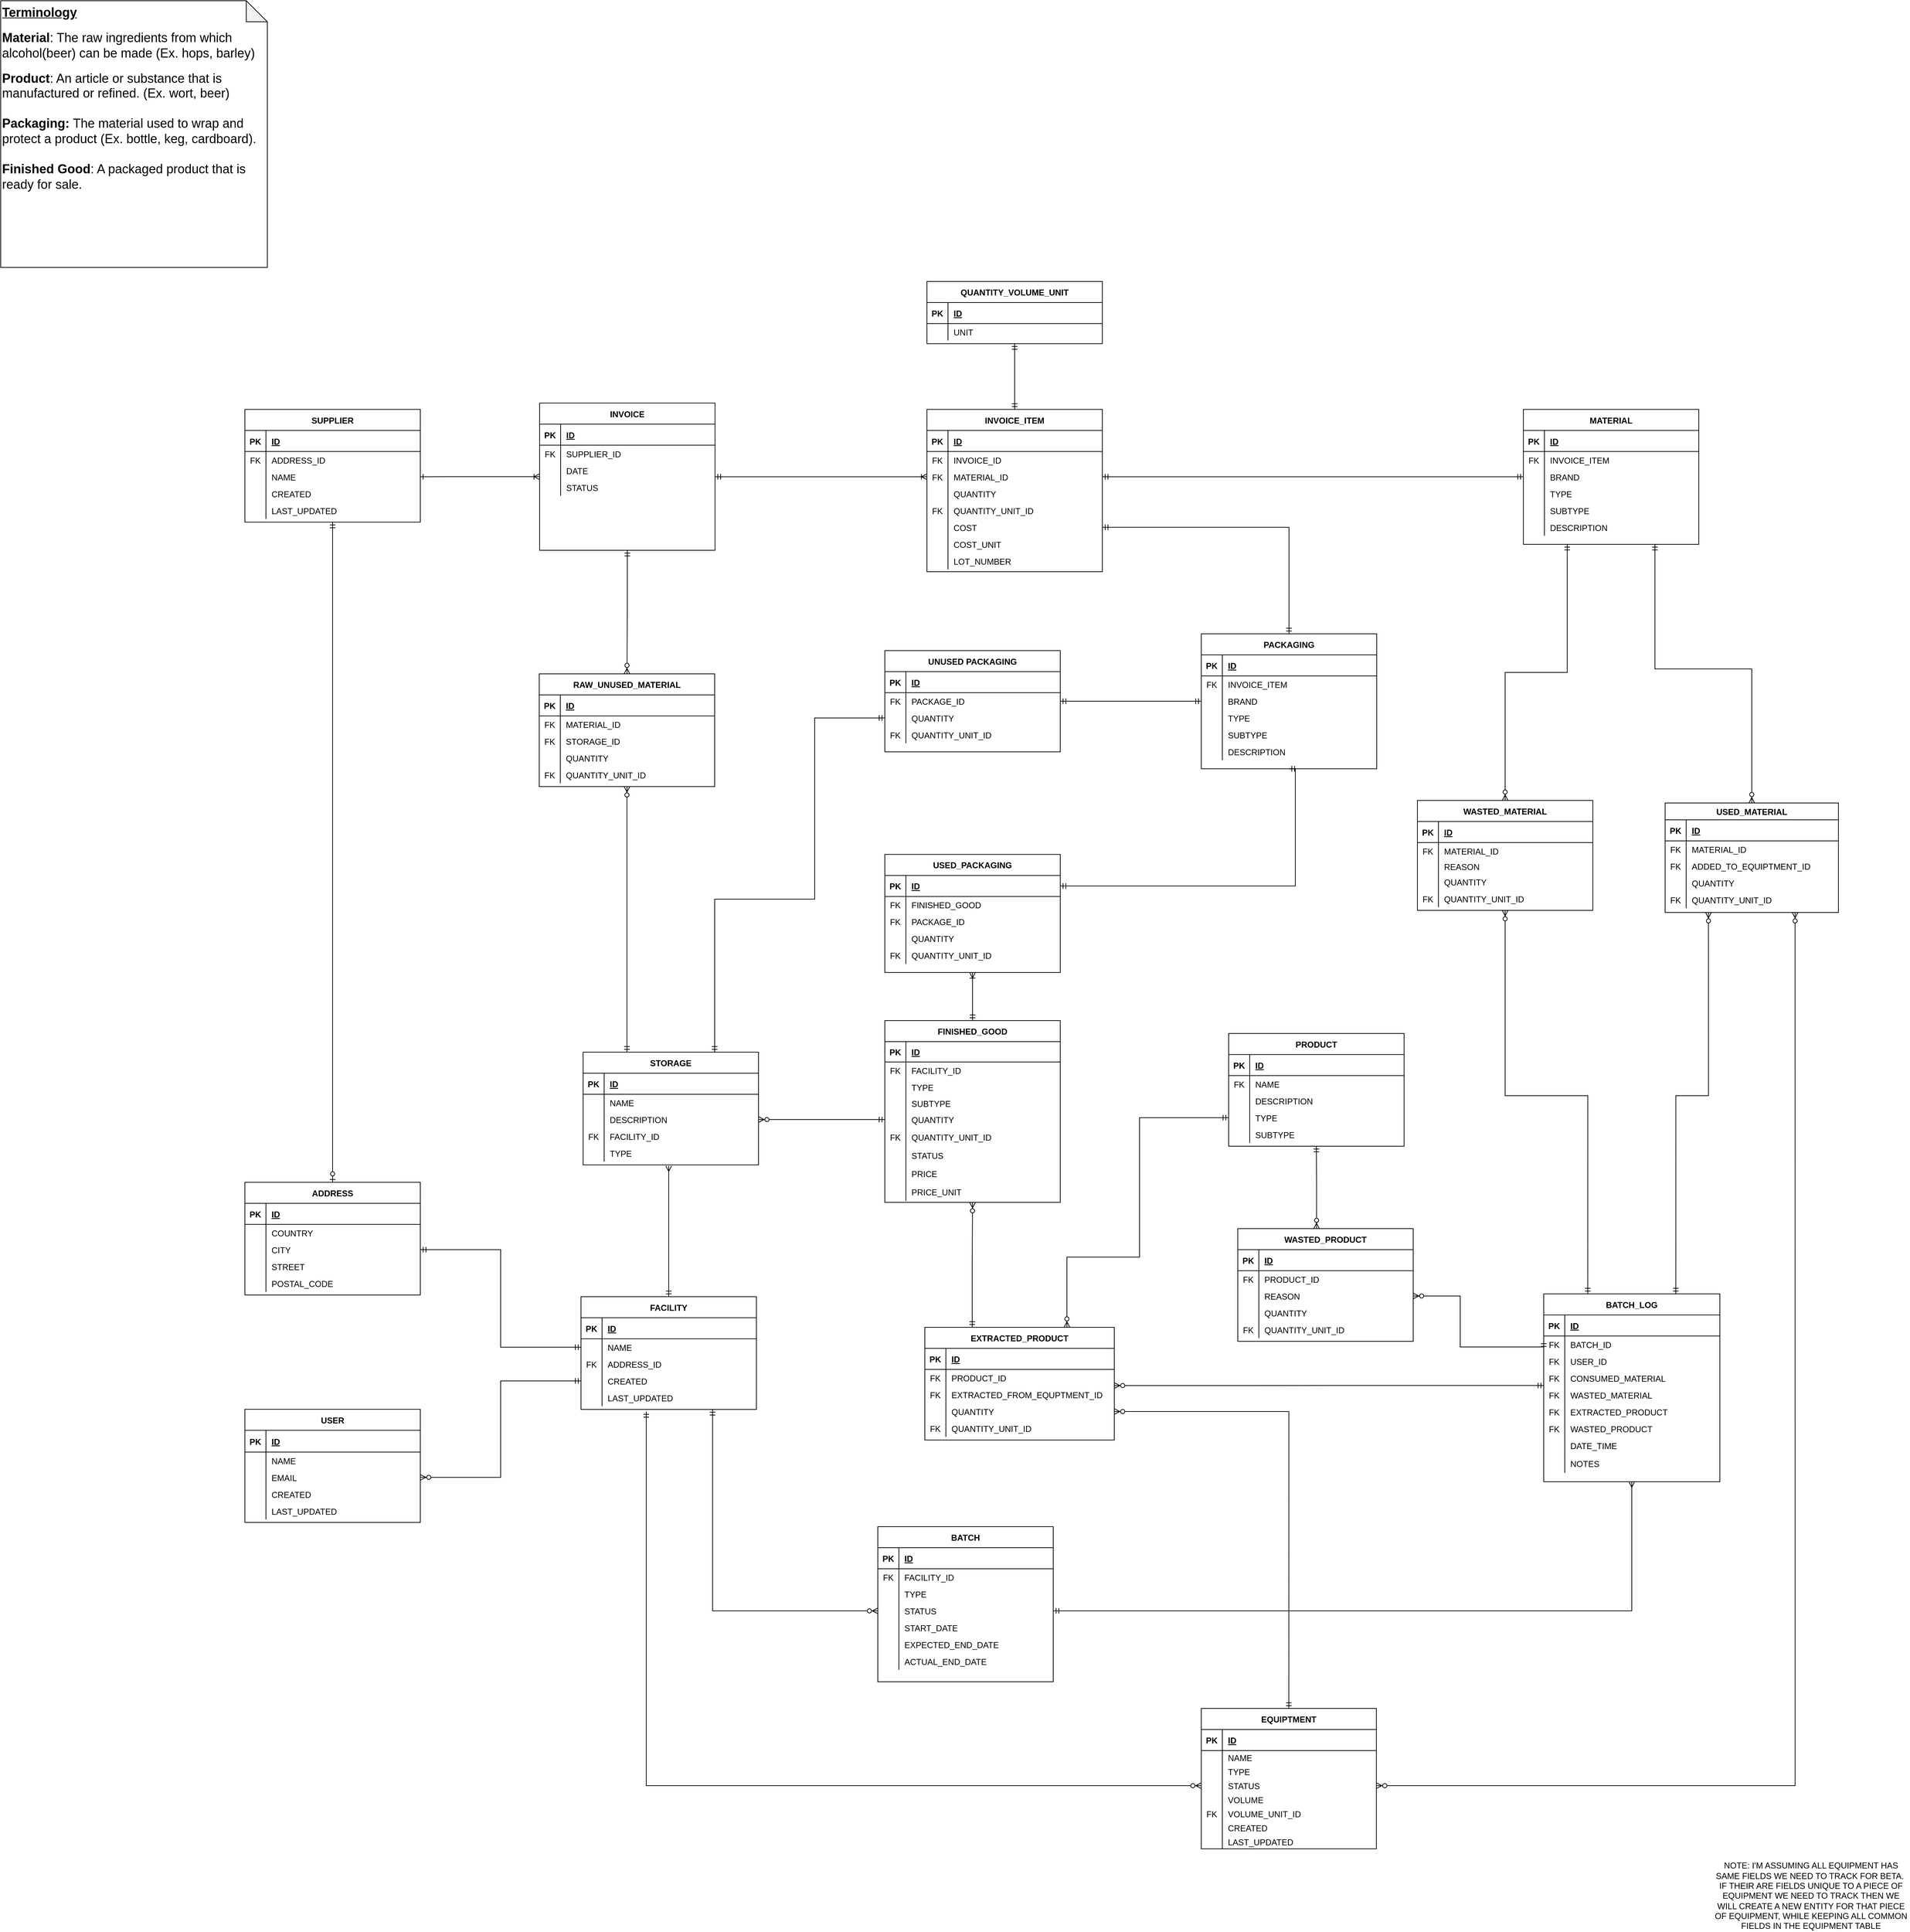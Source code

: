 <mxfile version="13.7.3" type="device"><diagram id="R2lEEEUBdFMjLlhIrx00" name="Page-1"><mxGraphModel dx="3220" dy="2370" grid="1" gridSize="10" guides="1" tooltips="1" connect="1" arrows="1" fold="1" page="1" pageScale="1" pageWidth="850" pageHeight="1100" math="0" shadow="0" extFonts="Permanent Marker^https://fonts.googleapis.com/css?family=Permanent+Marker"><root><mxCell id="0"/><mxCell id="1" parent="0"/><mxCell id="G8FT57ZXYttEtS9Y8Gkk-73" style="edgeStyle=orthogonalEdgeStyle;rounded=0;orthogonalLoop=1;jettySize=auto;html=1;entryX=1;entryY=0.5;entryDx=0;entryDy=0;endArrow=ERmandOne;endFill=0;startArrow=ERmandOne;startFill=0;exitX=0;exitY=0.5;exitDx=0;exitDy=0;" parent="1" source="G8FT57ZXYttEtS9Y8Gkk-346" target="G8FT57ZXYttEtS9Y8Gkk-333" edge="1"><mxGeometry relative="1" as="geometry"><mxPoint x="247" y="869.439" as="sourcePoint"/><mxPoint x="167" y="869.38" as="targetPoint"/></mxGeometry></mxCell><mxCell id="G8FT57ZXYttEtS9Y8Gkk-85" style="edgeStyle=orthogonalEdgeStyle;rounded=0;orthogonalLoop=1;jettySize=auto;html=1;startArrow=ERmandOne;startFill=0;endArrow=ERzeroToMany;endFill=1;entryX=0;entryY=0.5;entryDx=0;entryDy=0;" parent="1" target="G8FT57ZXYttEtS9Y8Gkk-290" edge="1"><mxGeometry relative="1" as="geometry"><mxPoint x="340" y="1260" as="sourcePoint"/><mxPoint x="970" y="1690" as="targetPoint"/><Array as="points"><mxPoint x="340" y="1793"/></Array></mxGeometry></mxCell><mxCell id="G8FT57ZXYttEtS9Y8Gkk-166" style="edgeStyle=orthogonalEdgeStyle;rounded=0;orthogonalLoop=1;jettySize=auto;html=1;startArrow=ERmandOne;startFill=0;endArrow=ERmany;endFill=0;exitX=0.5;exitY=0;exitDx=0;exitDy=0;" parent="1" source="G8FT57ZXYttEtS9Y8Gkk-342" edge="1"><mxGeometry relative="1" as="geometry"><mxPoint x="372" y="754.38" as="sourcePoint"/><mxPoint x="372" y="910" as="targetPoint"/></mxGeometry></mxCell><mxCell id="G8FT57ZXYttEtS9Y8Gkk-196" style="edgeStyle=orthogonalEdgeStyle;rounded=0;orthogonalLoop=1;jettySize=auto;html=1;entryX=0.5;entryY=0;entryDx=0;entryDy=0;startArrow=ERmandOne;startFill=0;endArrow=ERzeroToOne;endFill=1;exitX=0.5;exitY=1;exitDx=0;exitDy=0;" parent="1" source="G8FT57ZXYttEtS9Y8Gkk-310" target="G8FT57ZXYttEtS9Y8Gkk-326" edge="1"><mxGeometry relative="1" as="geometry"><mxPoint x="125" y="520" as="sourcePoint"/><mxPoint x="125" y="616" as="targetPoint"/></mxGeometry></mxCell><mxCell id="G8FT57ZXYttEtS9Y8Gkk-154" value="&lt;font style=&quot;font-size: 12px&quot;&gt;NOTE: I'M ASSUMING ALL EQUIPMENT HAS SAME FIELDS WE NEED TO TRACK FOR BETA.&amp;nbsp; IF THEIR ARE FIELDS UNIQUE TO A PIECE OF EQUIPMENT WE NEED TO TRACK THEN WE WILL CREATE A NEW ENTITY FOR THAT PIECE OF EQUIPMENT, WHILE KEEPING ALL COMMON FIELDS IN THE EQUIPMENT TABLE&lt;/font&gt;" style="text;html=1;strokeColor=none;fillColor=none;align=center;verticalAlign=middle;whiteSpace=wrap;rounded=0;" parent="1" vertex="1"><mxGeometry x="1860" y="1940" width="280" height="20" as="geometry"/></mxCell><mxCell id="G8FT57ZXYttEtS9Y8Gkk-247" style="edgeStyle=orthogonalEdgeStyle;rounded=0;orthogonalLoop=1;jettySize=auto;html=1;entryX=1;entryY=0.5;entryDx=0;entryDy=0;startArrow=ERoneToMany;startFill=0;endArrow=ERone;endFill=0;exitX=0;exitY=0.5;exitDx=0;exitDy=0;" parent="1" source="G8FT57ZXYttEtS9Y8Gkk-255" target="G8FT57ZXYttEtS9Y8Gkk-317" edge="1"><mxGeometry relative="1" as="geometry"><mxPoint x="158" y="-68.75" as="sourcePoint"/><mxPoint x="-17" y="239.75" as="targetPoint"/></mxGeometry></mxCell><mxCell id="G8FT57ZXYttEtS9Y8Gkk-249" style="edgeStyle=orthogonalEdgeStyle;rounded=0;orthogonalLoop=1;jettySize=auto;html=1;startArrow=ERmandOne;startFill=0;endArrow=ERzeroToMany;endFill=1;exitX=0.5;exitY=1;exitDx=0;exitDy=0;entryX=0.5;entryY=0;entryDx=0;entryDy=0;" parent="1" source="G8FT57ZXYttEtS9Y8Gkk-255" target="G8FT57ZXYttEtS9Y8Gkk-699" edge="1"><mxGeometry relative="1" as="geometry"><mxPoint x="338" y="169" as="sourcePoint"/><mxPoint x="318" y="229" as="targetPoint"/></mxGeometry></mxCell><mxCell id="G8FT57ZXYttEtS9Y8Gkk-630" style="edgeStyle=orthogonalEdgeStyle;rounded=0;orthogonalLoop=1;jettySize=auto;html=1;entryX=0;entryY=0.5;entryDx=0;entryDy=0;startArrow=ERmandOne;startFill=0;endArrow=ERoneToMany;endFill=0;" parent="1" source="G8FT57ZXYttEtS9Y8Gkk-255" target="G8FT57ZXYttEtS9Y8Gkk-615" edge="1"><mxGeometry relative="1" as="geometry"><mxPoint x="571.25" y="-128.928" as="targetPoint"/></mxGeometry></mxCell><mxCell id="G8FT57ZXYttEtS9Y8Gkk-682" style="edgeStyle=orthogonalEdgeStyle;rounded=0;orthogonalLoop=1;jettySize=auto;html=1;startArrow=ERmandOne;startFill=0;endArrow=ERzeroToMany;endFill=1;exitX=0.75;exitY=1;exitDx=0;exitDy=0;entryX=0;entryY=0.5;entryDx=0;entryDy=0;" parent="1" source="G8FT57ZXYttEtS9Y8Gkk-342" target="G8FT57ZXYttEtS9Y8Gkk-856" edge="1"><mxGeometry relative="1" as="geometry"><mxPoint x="810" y="1620" as="targetPoint"/><mxPoint x="460" y="1120" as="sourcePoint"/><Array as="points"><mxPoint x="435" y="1544"/></Array></mxGeometry></mxCell><mxCell id="G8FT57ZXYttEtS9Y8Gkk-773" style="edgeStyle=orthogonalEdgeStyle;rounded=0;orthogonalLoop=1;jettySize=auto;html=1;startArrow=ERmandOne;startFill=0;endArrow=ERmany;endFill=0;exitX=1;exitY=0.5;exitDx=0;exitDy=0;entryX=0.5;entryY=1;entryDx=0;entryDy=0;" parent="1" source="G8FT57ZXYttEtS9Y8Gkk-856" target="G8FT57ZXYttEtS9Y8Gkk-745" edge="1"><mxGeometry relative="1" as="geometry"><mxPoint x="1500" y="1480" as="targetPoint"/><Array as="points"><mxPoint x="1745" y="1544"/></Array></mxGeometry></mxCell><mxCell id="G8FT57ZXYttEtS9Y8Gkk-741" style="edgeStyle=orthogonalEdgeStyle;rounded=0;orthogonalLoop=1;jettySize=auto;html=1;entryX=0.5;entryY=1;entryDx=0;entryDy=0;startArrow=ERmandOne;startFill=0;endArrow=ERzeroToMany;endFill=1;exitX=0.25;exitY=0;exitDx=0;exitDy=0;" parent="1" source="G8FT57ZXYttEtS9Y8Gkk-358" target="G8FT57ZXYttEtS9Y8Gkk-699" edge="1"><mxGeometry relative="1" as="geometry"><mxPoint x="249.5" y="381" as="targetPoint"/></mxGeometry></mxCell><mxCell id="G8FT57ZXYttEtS9Y8Gkk-824" style="edgeStyle=orthogonalEdgeStyle;rounded=0;orthogonalLoop=1;jettySize=auto;html=1;entryX=0;entryY=0.5;entryDx=0;entryDy=0;startArrow=ERmandOne;startFill=0;endArrow=ERmandOne;endFill=0;exitX=1;exitY=0.5;exitDx=0;exitDy=0;" parent="1" source="G8FT57ZXYttEtS9Y8Gkk-615" target="G8FT57ZXYttEtS9Y8Gkk-818" edge="1"><mxGeometry relative="1" as="geometry"><mxPoint x="1010" y="-51" as="sourcePoint"/><mxPoint x="1096" y="-62.25" as="targetPoint"/></mxGeometry></mxCell><mxCell id="G8FT57ZXYttEtS9Y8Gkk-1016" style="edgeStyle=orthogonalEdgeStyle;rounded=0;orthogonalLoop=1;jettySize=auto;html=1;startArrow=ERmandOne;startFill=0;endArrow=ERzeroToMany;endFill=1;exitX=0;exitY=0.937;exitDx=0;exitDy=0;exitPerimeter=0;" parent="1" source="G8FT57ZXYttEtS9Y8Gkk-749" edge="1"><mxGeometry relative="1" as="geometry"><mxPoint x="1007" y="1223" as="targetPoint"/><Array as="points"><mxPoint x="1007" y="1223"/></Array></mxGeometry></mxCell><mxCell id="G8FT57ZXYttEtS9Y8Gkk-1018" style="edgeStyle=orthogonalEdgeStyle;rounded=0;orthogonalLoop=1;jettySize=auto;html=1;startArrow=ERmandOne;startFill=0;endArrow=ERzeroToMany;endFill=1;exitX=0.25;exitY=0;exitDx=0;exitDy=0;entryX=0.5;entryY=1;entryDx=0;entryDy=0;" parent="1" source="G8FT57ZXYttEtS9Y8Gkk-745" target="G8FT57ZXYttEtS9Y8Gkk-891" edge="1"><mxGeometry relative="1" as="geometry"><mxPoint x="1890" y="1256" as="sourcePoint"/><mxPoint x="1915" y="571" as="targetPoint"/><Array as="points"><mxPoint x="1680" y="810"/><mxPoint x="1515" y="810"/></Array></mxGeometry></mxCell><mxCell id="G8FT57ZXYttEtS9Y8Gkk-1019" style="edgeStyle=orthogonalEdgeStyle;rounded=0;orthogonalLoop=1;jettySize=auto;html=1;startArrow=ERmandOne;startFill=0;endArrow=ERzeroToMany;endFill=1;exitX=0.75;exitY=0;exitDx=0;exitDy=0;entryX=0.25;entryY=1;entryDx=0;entryDy=0;" parent="1" source="G8FT57ZXYttEtS9Y8Gkk-745" target="G8FT57ZXYttEtS9Y8Gkk-871" edge="1"><mxGeometry relative="1" as="geometry"><mxPoint x="1800" y="590" as="targetPoint"/><Array as="points"><mxPoint x="1807" y="810"/><mxPoint x="1854" y="810"/></Array></mxGeometry></mxCell><mxCell id="G8FT57ZXYttEtS9Y8Gkk-1014" style="edgeStyle=orthogonalEdgeStyle;rounded=0;orthogonalLoop=1;jettySize=auto;html=1;entryX=1;entryY=0.5;entryDx=0;entryDy=0;startArrow=ERmandOne;startFill=0;endArrow=ERzeroToMany;endFill=1;exitX=0;exitY=0.5;exitDx=0;exitDy=0;" parent="1" source="G8FT57ZXYttEtS9Y8Gkk-574" target="G8FT57ZXYttEtS9Y8Gkk-536" edge="1"><mxGeometry relative="1" as="geometry"/></mxCell><mxCell id="G8FT57ZXYttEtS9Y8Gkk-1015" style="edgeStyle=orthogonalEdgeStyle;rounded=0;orthogonalLoop=1;jettySize=auto;html=1;entryX=1;entryY=0.5;entryDx=0;entryDy=0;startArrow=ERmandOne;startFill=0;endArrow=ERzeroToMany;endFill=1;exitX=0;exitY=0.5;exitDx=0;exitDy=0;" parent="1" source="G8FT57ZXYttEtS9Y8Gkk-352" target="G8FT57ZXYttEtS9Y8Gkk-555" edge="1"><mxGeometry relative="1" as="geometry"/></mxCell><mxCell id="G8FT57ZXYttEtS9Y8Gkk-1017" style="edgeStyle=orthogonalEdgeStyle;rounded=0;orthogonalLoop=1;jettySize=auto;html=1;entryX=1;entryY=0.5;entryDx=0;entryDy=0;startArrow=ERmandOne;startFill=0;endArrow=ERzeroToMany;endFill=1;exitX=0;exitY=0.25;exitDx=0;exitDy=0;" parent="1" source="G8FT57ZXYttEtS9Y8Gkk-745" target="G8FT57ZXYttEtS9Y8Gkk-956" edge="1"><mxGeometry relative="1" as="geometry"><Array as="points"><mxPoint x="1619" y="1168"/><mxPoint x="1500" y="1168"/><mxPoint x="1500" y="1095"/></Array></mxGeometry></mxCell><mxCell id="G8FT57ZXYttEtS9Y8Gkk-1023" style="edgeStyle=orthogonalEdgeStyle;rounded=0;orthogonalLoop=1;jettySize=auto;html=1;entryX=0;entryY=0.5;entryDx=0;entryDy=0;startArrow=ERzeroToMany;startFill=1;endArrow=ERmandOne;endFill=0;exitX=0.75;exitY=0;exitDx=0;exitDy=0;" parent="1" source="G8FT57ZXYttEtS9Y8Gkk-933" target="G8FT57ZXYttEtS9Y8Gkk-1004" edge="1"><mxGeometry relative="1" as="geometry"><mxPoint x="1170" y="1157" as="sourcePoint"/><Array as="points"><mxPoint x="940" y="1040"/><mxPoint x="1043" y="1040"/><mxPoint x="1043" y="841"/></Array></mxGeometry></mxCell><mxCell id="G8FT57ZXYttEtS9Y8Gkk-1024" style="edgeStyle=orthogonalEdgeStyle;rounded=0;orthogonalLoop=1;jettySize=auto;html=1;entryX=0.5;entryY=1;entryDx=0;entryDy=0;startArrow=ERzeroToMany;startFill=1;endArrow=ERmandOne;endFill=0;exitX=0.449;exitY=0.001;exitDx=0;exitDy=0;exitPerimeter=0;" parent="1" source="G8FT57ZXYttEtS9Y8Gkk-949" target="G8FT57ZXYttEtS9Y8Gkk-988" edge="1"><mxGeometry relative="1" as="geometry"/></mxCell><mxCell id="G8FT57ZXYttEtS9Y8Gkk-1025" style="edgeStyle=orthogonalEdgeStyle;rounded=0;orthogonalLoop=1;jettySize=auto;html=1;entryX=0.25;entryY=1;entryDx=0;entryDy=0;startArrow=ERzeroToMany;startFill=1;endArrow=ERmandOne;endFill=0;exitX=0.5;exitY=0;exitDx=0;exitDy=0;" parent="1" source="G8FT57ZXYttEtS9Y8Gkk-891" target="G8FT57ZXYttEtS9Y8Gkk-808" edge="1"><mxGeometry relative="1" as="geometry"/></mxCell><mxCell id="G8FT57ZXYttEtS9Y8Gkk-1070" style="edgeStyle=orthogonalEdgeStyle;rounded=0;orthogonalLoop=1;jettySize=auto;html=1;startArrow=ERmandOne;startFill=0;endArrow=ERmandOne;endFill=0;entryX=0.5;entryY=0;entryDx=0;entryDy=0;exitX=1;exitY=0.5;exitDx=0;exitDy=0;" parent="1" source="G8FT57ZXYttEtS9Y8Gkk-624" target="G8FT57ZXYttEtS9Y8Gkk-1051" edge="1"><mxGeometry relative="1" as="geometry"><mxPoint x="1010" as="sourcePoint"/><mxPoint x="1410" y="-21" as="targetPoint"/></mxGeometry></mxCell><mxCell id="G8FT57ZXYttEtS9Y8Gkk-1026" style="edgeStyle=orthogonalEdgeStyle;rounded=0;orthogonalLoop=1;jettySize=auto;html=1;entryX=0.75;entryY=1;entryDx=0;entryDy=0;startArrow=ERzeroToMany;startFill=1;endArrow=ERmandOne;endFill=0;exitX=0.5;exitY=0;exitDx=0;exitDy=0;" parent="1" source="G8FT57ZXYttEtS9Y8Gkk-871" target="G8FT57ZXYttEtS9Y8Gkk-808" edge="1"><mxGeometry relative="1" as="geometry"><Array as="points"><mxPoint x="1916" y="202"/><mxPoint x="1778" y="202"/></Array></mxGeometry></mxCell><mxCell id="G8FT57ZXYttEtS9Y8Gkk-1049" value="&lt;u style=&quot;font-size: 18px ; font-weight: bold&quot;&gt;Terminology&lt;/u&gt;&lt;br&gt;&lt;br&gt;&lt;span style=&quot;font-size: 18px&quot;&gt;&lt;b&gt;Material&lt;/b&gt;: The raw ingredients from which alcohol(beer) can be made (Ex. hops, barley)&lt;/span&gt;&lt;br&gt;&lt;br&gt;&lt;span style=&quot;font-size: 18px&quot;&gt;&lt;b&gt;Product&lt;/b&gt;: An article or substance that is manufactured&amp;nbsp;or refined. (Ex. wort, beer)&amp;nbsp;&lt;br&gt;&lt;/span&gt;&lt;span style=&quot;font-size: 18px&quot;&gt;&lt;br&gt;&lt;b&gt;Packaging: &lt;/b&gt;The material used to wrap and protect a product (Ex. bottle, keg, cardboard).&lt;br&gt;&lt;br&gt;&lt;b&gt;Finished Good&lt;/b&gt;: A packaged product that is ready for sale.&lt;br&gt;&lt;/span&gt;" style="shape=note;whiteSpace=wrap;html=1;backgroundOutline=1;darkOpacity=0.05;align=left;verticalAlign=top;" parent="1" vertex="1"><mxGeometry x="-580" y="-750" width="380" height="380" as="geometry"/></mxCell><mxCell id="G8FT57ZXYttEtS9Y8Gkk-1071" style="edgeStyle=orthogonalEdgeStyle;rounded=0;orthogonalLoop=1;jettySize=auto;html=1;startArrow=ERmandOne;startFill=0;endArrow=ERmandOne;endFill=0;entryX=0.5;entryY=1;entryDx=0;entryDy=0;exitX=1;exitY=0.5;exitDx=0;exitDy=0;" parent="1" source="G8FT57ZXYttEtS9Y8Gkk-1075" target="G8FT57ZXYttEtS9Y8Gkk-1051" edge="1"><mxGeometry relative="1" as="geometry"><mxPoint x="830" y="420" as="targetPoint"/><Array as="points"><mxPoint x="1265" y="511"/></Array></mxGeometry></mxCell><mxCell id="G8FT57ZXYttEtS9Y8Gkk-1093" style="edgeStyle=orthogonalEdgeStyle;rounded=0;orthogonalLoop=1;jettySize=auto;html=1;startArrow=ERmandOne;startFill=0;endArrow=ERoneToMany;endFill=0;entryX=0.5;entryY=1;entryDx=0;entryDy=0;" parent="1" source="G8FT57ZXYttEtS9Y8Gkk-561" target="G8FT57ZXYttEtS9Y8Gkk-1074" edge="1"><mxGeometry relative="1" as="geometry"><mxPoint x="865" y="360.62" as="targetPoint"/><mxPoint x="805" y="703" as="sourcePoint"/></mxGeometry></mxCell><mxCell id="G8FT57ZXYttEtS9Y8Gkk-1108" style="edgeStyle=orthogonalEdgeStyle;rounded=0;orthogonalLoop=1;jettySize=auto;html=1;entryX=0;entryY=0.5;entryDx=0;entryDy=0;startArrow=ERmandOne;startFill=0;endArrow=ERmandOne;endFill=0;" parent="1" source="G8FT57ZXYttEtS9Y8Gkk-1094" target="G8FT57ZXYttEtS9Y8Gkk-1058" edge="1"><mxGeometry relative="1" as="geometry"/></mxCell><mxCell id="G8FT57ZXYttEtS9Y8Gkk-1107" style="edgeStyle=orthogonalEdgeStyle;rounded=0;orthogonalLoop=1;jettySize=auto;html=1;entryX=0.75;entryY=0;entryDx=0;entryDy=0;startArrow=ERmandOne;startFill=0;endArrow=ERmandOne;endFill=0;exitX=0;exitY=0.5;exitDx=0;exitDy=0;" parent="1" source="G8FT57ZXYttEtS9Y8Gkk-1101" target="G8FT57ZXYttEtS9Y8Gkk-358" edge="1"><mxGeometry relative="1" as="geometry"><mxPoint x="580" y="260" as="sourcePoint"/><Array as="points"><mxPoint x="580" y="272"/><mxPoint x="580" y="530"/><mxPoint x="438" y="530"/></Array></mxGeometry></mxCell><mxCell id="G8FT57ZXYttEtS9Y8Gkk-599" value="INVOICE_ITEM" style="shape=table;startSize=30;container=1;collapsible=1;childLayout=tableLayout;fixedRows=1;rowLines=0;fontStyle=1;align=center;resizeLast=1;" parent="1" vertex="1"><mxGeometry x="740" y="-167.75" width="250" height="231.25" as="geometry"/></mxCell><mxCell id="G8FT57ZXYttEtS9Y8Gkk-600" value="" style="shape=partialRectangle;collapsible=0;dropTarget=0;pointerEvents=0;fillColor=none;points=[[0,0.5],[1,0.5]];portConstraint=eastwest;top=0;left=0;right=0;bottom=1;" parent="G8FT57ZXYttEtS9Y8Gkk-599" vertex="1"><mxGeometry y="30" width="250" height="30" as="geometry"/></mxCell><mxCell id="G8FT57ZXYttEtS9Y8Gkk-601" value="PK" style="shape=partialRectangle;overflow=hidden;connectable=0;fillColor=none;top=0;left=0;bottom=0;right=0;fontStyle=1;" parent="G8FT57ZXYttEtS9Y8Gkk-600" vertex="1"><mxGeometry width="30" height="30" as="geometry"/></mxCell><mxCell id="G8FT57ZXYttEtS9Y8Gkk-602" value="ID" style="shape=partialRectangle;overflow=hidden;connectable=0;fillColor=none;top=0;left=0;bottom=0;right=0;align=left;spacingLeft=6;fontStyle=5;" parent="G8FT57ZXYttEtS9Y8Gkk-600" vertex="1"><mxGeometry x="30" width="220" height="30" as="geometry"/></mxCell><mxCell id="G8FT57ZXYttEtS9Y8Gkk-603" value="" style="shape=partialRectangle;collapsible=0;dropTarget=0;pointerEvents=0;fillColor=none;points=[[0,0.5],[1,0.5]];portConstraint=eastwest;top=0;left=0;right=0;bottom=0;" parent="G8FT57ZXYttEtS9Y8Gkk-599" vertex="1"><mxGeometry y="60" width="250" height="24" as="geometry"/></mxCell><mxCell id="G8FT57ZXYttEtS9Y8Gkk-604" value="FK" style="shape=partialRectangle;overflow=hidden;connectable=0;fillColor=none;top=0;left=0;bottom=0;right=0;" parent="G8FT57ZXYttEtS9Y8Gkk-603" vertex="1"><mxGeometry width="30" height="24" as="geometry"/></mxCell><mxCell id="G8FT57ZXYttEtS9Y8Gkk-605" value="INVOICE_ID" style="shape=partialRectangle;overflow=hidden;connectable=0;fillColor=none;top=0;left=0;bottom=0;right=0;align=left;spacingLeft=6;" parent="G8FT57ZXYttEtS9Y8Gkk-603" vertex="1"><mxGeometry x="30" width="220" height="24" as="geometry"/></mxCell><mxCell id="G8FT57ZXYttEtS9Y8Gkk-615" value="" style="shape=partialRectangle;collapsible=0;dropTarget=0;pointerEvents=0;fillColor=none;points=[[0,0.5],[1,0.5]];portConstraint=eastwest;top=0;left=0;right=0;bottom=0;" parent="G8FT57ZXYttEtS9Y8Gkk-599" vertex="1"><mxGeometry y="84" width="250" height="24" as="geometry"/></mxCell><mxCell id="G8FT57ZXYttEtS9Y8Gkk-616" value="FK" style="shape=partialRectangle;overflow=hidden;connectable=0;fillColor=none;top=0;left=0;bottom=0;right=0;" parent="G8FT57ZXYttEtS9Y8Gkk-615" vertex="1"><mxGeometry width="30" height="24" as="geometry"/></mxCell><mxCell id="G8FT57ZXYttEtS9Y8Gkk-617" value="MATERIAL_ID" style="shape=partialRectangle;overflow=hidden;connectable=0;fillColor=none;top=0;left=0;bottom=0;right=0;align=left;spacingLeft=6;" parent="G8FT57ZXYttEtS9Y8Gkk-615" vertex="1"><mxGeometry x="30" width="220" height="24" as="geometry"/></mxCell><mxCell id="G8FT57ZXYttEtS9Y8Gkk-618" value="" style="shape=partialRectangle;collapsible=0;dropTarget=0;pointerEvents=0;fillColor=none;points=[[0,0.5],[1,0.5]];portConstraint=eastwest;top=0;left=0;right=0;bottom=0;" parent="G8FT57ZXYttEtS9Y8Gkk-599" vertex="1"><mxGeometry y="108" width="250" height="24" as="geometry"/></mxCell><mxCell id="G8FT57ZXYttEtS9Y8Gkk-619" value="" style="shape=partialRectangle;overflow=hidden;connectable=0;fillColor=none;top=0;left=0;bottom=0;right=0;" parent="G8FT57ZXYttEtS9Y8Gkk-618" vertex="1"><mxGeometry width="30" height="24" as="geometry"/></mxCell><mxCell id="G8FT57ZXYttEtS9Y8Gkk-620" value="QUANTITY" style="shape=partialRectangle;overflow=hidden;connectable=0;fillColor=none;top=0;left=0;bottom=0;right=0;align=left;spacingLeft=6;" parent="G8FT57ZXYttEtS9Y8Gkk-618" vertex="1"><mxGeometry x="30" width="220" height="24" as="geometry"/></mxCell><mxCell id="G8FT57ZXYttEtS9Y8Gkk-621" value="" style="shape=partialRectangle;collapsible=0;dropTarget=0;pointerEvents=0;fillColor=none;points=[[0,0.5],[1,0.5]];portConstraint=eastwest;top=0;left=0;right=0;bottom=0;" parent="G8FT57ZXYttEtS9Y8Gkk-599" vertex="1"><mxGeometry y="132" width="250" height="24" as="geometry"/></mxCell><mxCell id="G8FT57ZXYttEtS9Y8Gkk-622" value="FK" style="shape=partialRectangle;overflow=hidden;connectable=0;fillColor=none;top=0;left=0;bottom=0;right=0;" parent="G8FT57ZXYttEtS9Y8Gkk-621" vertex="1"><mxGeometry width="30" height="24" as="geometry"/></mxCell><mxCell id="G8FT57ZXYttEtS9Y8Gkk-623" value="QUANTITY_UNIT_ID" style="shape=partialRectangle;overflow=hidden;connectable=0;fillColor=none;top=0;left=0;bottom=0;right=0;align=left;spacingLeft=6;" parent="G8FT57ZXYttEtS9Y8Gkk-621" vertex="1"><mxGeometry x="30" width="220" height="24" as="geometry"/></mxCell><mxCell id="G8FT57ZXYttEtS9Y8Gkk-624" value="" style="shape=partialRectangle;collapsible=0;dropTarget=0;pointerEvents=0;fillColor=none;points=[[0,0.5],[1,0.5]];portConstraint=eastwest;top=0;left=0;right=0;bottom=0;" parent="G8FT57ZXYttEtS9Y8Gkk-599" vertex="1"><mxGeometry y="156" width="250" height="24" as="geometry"/></mxCell><mxCell id="G8FT57ZXYttEtS9Y8Gkk-625" value="" style="shape=partialRectangle;overflow=hidden;connectable=0;fillColor=none;top=0;left=0;bottom=0;right=0;" parent="G8FT57ZXYttEtS9Y8Gkk-624" vertex="1"><mxGeometry width="30" height="24" as="geometry"/></mxCell><mxCell id="G8FT57ZXYttEtS9Y8Gkk-626" value="COST" style="shape=partialRectangle;overflow=hidden;connectable=0;fillColor=none;top=0;left=0;bottom=0;right=0;align=left;spacingLeft=6;" parent="G8FT57ZXYttEtS9Y8Gkk-624" vertex="1"><mxGeometry x="30" width="220" height="24" as="geometry"/></mxCell><mxCell id="G8FT57ZXYttEtS9Y8Gkk-627" value="" style="shape=partialRectangle;collapsible=0;dropTarget=0;pointerEvents=0;fillColor=none;points=[[0,0.5],[1,0.5]];portConstraint=eastwest;top=0;left=0;right=0;bottom=0;" parent="G8FT57ZXYttEtS9Y8Gkk-599" vertex="1"><mxGeometry y="180" width="250" height="24" as="geometry"/></mxCell><mxCell id="G8FT57ZXYttEtS9Y8Gkk-628" value="" style="shape=partialRectangle;overflow=hidden;connectable=0;fillColor=none;top=0;left=0;bottom=0;right=0;" parent="G8FT57ZXYttEtS9Y8Gkk-627" vertex="1"><mxGeometry width="30" height="24" as="geometry"/></mxCell><mxCell id="G8FT57ZXYttEtS9Y8Gkk-629" value="COST_UNIT" style="shape=partialRectangle;overflow=hidden;connectable=0;fillColor=none;top=0;left=0;bottom=0;right=0;align=left;spacingLeft=6;" parent="G8FT57ZXYttEtS9Y8Gkk-627" vertex="1"><mxGeometry x="30" width="220" height="24" as="geometry"/></mxCell><mxCell id="G8FT57ZXYttEtS9Y8Gkk-1027" value="" style="shape=partialRectangle;collapsible=0;dropTarget=0;pointerEvents=0;fillColor=none;points=[[0,0.5],[1,0.5]];portConstraint=eastwest;top=0;left=0;right=0;bottom=0;" parent="G8FT57ZXYttEtS9Y8Gkk-599" vertex="1"><mxGeometry y="204" width="250" height="24" as="geometry"/></mxCell><mxCell id="G8FT57ZXYttEtS9Y8Gkk-1028" value="" style="shape=partialRectangle;overflow=hidden;connectable=0;fillColor=none;top=0;left=0;bottom=0;right=0;" parent="G8FT57ZXYttEtS9Y8Gkk-1027" vertex="1"><mxGeometry width="30" height="24" as="geometry"/></mxCell><mxCell id="G8FT57ZXYttEtS9Y8Gkk-1029" value="LOT_NUMBER" style="shape=partialRectangle;overflow=hidden;connectable=0;fillColor=none;top=0;left=0;bottom=0;right=0;align=left;spacingLeft=6;" parent="G8FT57ZXYttEtS9Y8Gkk-1027" vertex="1"><mxGeometry x="30" width="220" height="24" as="geometry"/></mxCell><mxCell id="G8FT57ZXYttEtS9Y8Gkk-561" value="FINISHED_GOOD" style="shape=table;startSize=30;container=1;collapsible=1;childLayout=tableLayout;fixedRows=1;rowLines=0;fontStyle=1;align=center;resizeLast=1;" parent="1" vertex="1"><mxGeometry x="680" y="703" width="250" height="259" as="geometry"/></mxCell><mxCell id="G8FT57ZXYttEtS9Y8Gkk-562" value="" style="shape=partialRectangle;collapsible=0;dropTarget=0;pointerEvents=0;fillColor=none;points=[[0,0.5],[1,0.5]];portConstraint=eastwest;top=0;left=0;right=0;bottom=1;" parent="G8FT57ZXYttEtS9Y8Gkk-561" vertex="1"><mxGeometry y="30" width="250" height="29" as="geometry"/></mxCell><mxCell id="G8FT57ZXYttEtS9Y8Gkk-563" value="PK" style="shape=partialRectangle;overflow=hidden;connectable=0;fillColor=none;top=0;left=0;bottom=0;right=0;fontStyle=1;" parent="G8FT57ZXYttEtS9Y8Gkk-562" vertex="1"><mxGeometry width="30" height="29" as="geometry"/></mxCell><mxCell id="G8FT57ZXYttEtS9Y8Gkk-564" value="ID" style="shape=partialRectangle;overflow=hidden;connectable=0;fillColor=none;top=0;left=0;bottom=0;right=0;align=left;spacingLeft=6;fontStyle=5;" parent="G8FT57ZXYttEtS9Y8Gkk-562" vertex="1"><mxGeometry x="30" width="220" height="29" as="geometry"/></mxCell><mxCell id="G8FT57ZXYttEtS9Y8Gkk-565" value="" style="shape=partialRectangle;collapsible=0;dropTarget=0;pointerEvents=0;fillColor=none;points=[[0,0.5],[1,0.5]];portConstraint=eastwest;top=0;left=0;right=0;bottom=0;" parent="G8FT57ZXYttEtS9Y8Gkk-561" vertex="1"><mxGeometry y="59" width="250" height="24" as="geometry"/></mxCell><mxCell id="G8FT57ZXYttEtS9Y8Gkk-566" value="FK" style="shape=partialRectangle;overflow=hidden;connectable=0;fillColor=none;top=0;left=0;bottom=0;right=0;" parent="G8FT57ZXYttEtS9Y8Gkk-565" vertex="1"><mxGeometry width="30" height="24" as="geometry"/></mxCell><mxCell id="G8FT57ZXYttEtS9Y8Gkk-567" value="FACILITY_ID" style="shape=partialRectangle;overflow=hidden;connectable=0;fillColor=none;top=0;left=0;bottom=0;right=0;align=left;spacingLeft=6;" parent="G8FT57ZXYttEtS9Y8Gkk-565" vertex="1"><mxGeometry x="30" width="220" height="24" as="geometry"/></mxCell><mxCell id="G8FT57ZXYttEtS9Y8Gkk-568" value="" style="shape=partialRectangle;collapsible=0;dropTarget=0;pointerEvents=0;fillColor=none;points=[[0,0.5],[1,0.5]];portConstraint=eastwest;top=0;left=0;right=0;bottom=0;" parent="G8FT57ZXYttEtS9Y8Gkk-561" vertex="1"><mxGeometry y="83" width="250" height="24" as="geometry"/></mxCell><mxCell id="G8FT57ZXYttEtS9Y8Gkk-569" value="" style="shape=partialRectangle;overflow=hidden;connectable=0;fillColor=none;top=0;left=0;bottom=0;right=0;" parent="G8FT57ZXYttEtS9Y8Gkk-568" vertex="1"><mxGeometry width="30" height="24" as="geometry"/></mxCell><mxCell id="G8FT57ZXYttEtS9Y8Gkk-570" value="TYPE" style="shape=partialRectangle;overflow=hidden;connectable=0;fillColor=none;top=0;left=0;bottom=0;right=0;align=left;spacingLeft=6;" parent="G8FT57ZXYttEtS9Y8Gkk-568" vertex="1"><mxGeometry x="30" width="220" height="24" as="geometry"/></mxCell><mxCell id="G8FT57ZXYttEtS9Y8Gkk-571" value="" style="shape=partialRectangle;collapsible=0;dropTarget=0;pointerEvents=0;fillColor=none;points=[[0,0.5],[1,0.5]];portConstraint=eastwest;top=0;left=0;right=0;bottom=0;" parent="G8FT57ZXYttEtS9Y8Gkk-561" vertex="1"><mxGeometry y="107" width="250" height="22" as="geometry"/></mxCell><mxCell id="G8FT57ZXYttEtS9Y8Gkk-572" value="" style="shape=partialRectangle;overflow=hidden;connectable=0;fillColor=none;top=0;left=0;bottom=0;right=0;" parent="G8FT57ZXYttEtS9Y8Gkk-571" vertex="1"><mxGeometry width="30" height="22" as="geometry"/></mxCell><mxCell id="G8FT57ZXYttEtS9Y8Gkk-573" value="SUBTYPE" style="shape=partialRectangle;overflow=hidden;connectable=0;fillColor=none;top=0;left=0;bottom=0;right=0;align=left;spacingLeft=6;" parent="G8FT57ZXYttEtS9Y8Gkk-571" vertex="1"><mxGeometry x="30" width="220" height="22" as="geometry"/></mxCell><mxCell id="G8FT57ZXYttEtS9Y8Gkk-574" value="" style="shape=partialRectangle;collapsible=0;dropTarget=0;pointerEvents=0;fillColor=none;points=[[0,0.5],[1,0.5]];portConstraint=eastwest;top=0;left=0;right=0;bottom=0;" parent="G8FT57ZXYttEtS9Y8Gkk-561" vertex="1"><mxGeometry y="129" width="250" height="24" as="geometry"/></mxCell><mxCell id="G8FT57ZXYttEtS9Y8Gkk-575" value="" style="shape=partialRectangle;overflow=hidden;connectable=0;fillColor=none;top=0;left=0;bottom=0;right=0;" parent="G8FT57ZXYttEtS9Y8Gkk-574" vertex="1"><mxGeometry width="30" height="24" as="geometry"/></mxCell><mxCell id="G8FT57ZXYttEtS9Y8Gkk-576" value="QUANTITY" style="shape=partialRectangle;overflow=hidden;connectable=0;fillColor=none;top=0;left=0;bottom=0;right=0;align=left;spacingLeft=6;" parent="G8FT57ZXYttEtS9Y8Gkk-574" vertex="1"><mxGeometry x="30" width="220" height="24" as="geometry"/></mxCell><mxCell id="G8FT57ZXYttEtS9Y8Gkk-586" value="" style="shape=partialRectangle;collapsible=0;dropTarget=0;pointerEvents=0;fillColor=none;points=[[0,0.5],[1,0.5]];portConstraint=eastwest;top=0;left=0;right=0;bottom=0;" parent="G8FT57ZXYttEtS9Y8Gkk-561" vertex="1"><mxGeometry y="153" width="250" height="26" as="geometry"/></mxCell><mxCell id="G8FT57ZXYttEtS9Y8Gkk-587" value="FK" style="shape=partialRectangle;overflow=hidden;connectable=0;fillColor=none;top=0;left=0;bottom=0;right=0;" parent="G8FT57ZXYttEtS9Y8Gkk-586" vertex="1"><mxGeometry width="30" height="26" as="geometry"/></mxCell><mxCell id="G8FT57ZXYttEtS9Y8Gkk-588" value="QUANTITY_UNIT_ID" style="shape=partialRectangle;overflow=hidden;connectable=0;fillColor=none;top=0;left=0;bottom=0;right=0;align=left;spacingLeft=6;" parent="G8FT57ZXYttEtS9Y8Gkk-586" vertex="1"><mxGeometry x="30" width="220" height="26" as="geometry"/></mxCell><mxCell id="G8FT57ZXYttEtS9Y8Gkk-589" value="" style="shape=partialRectangle;collapsible=0;dropTarget=0;pointerEvents=0;fillColor=none;points=[[0,0.5],[1,0.5]];portConstraint=eastwest;top=0;left=0;right=0;bottom=0;" parent="G8FT57ZXYttEtS9Y8Gkk-561" vertex="1"><mxGeometry y="179" width="250" height="26" as="geometry"/></mxCell><mxCell id="G8FT57ZXYttEtS9Y8Gkk-590" value="" style="shape=partialRectangle;overflow=hidden;connectable=0;fillColor=none;top=0;left=0;bottom=0;right=0;" parent="G8FT57ZXYttEtS9Y8Gkk-589" vertex="1"><mxGeometry width="30" height="26" as="geometry"/></mxCell><mxCell id="G8FT57ZXYttEtS9Y8Gkk-591" value="STATUS" style="shape=partialRectangle;overflow=hidden;connectable=0;fillColor=none;top=0;left=0;bottom=0;right=0;align=left;spacingLeft=6;" parent="G8FT57ZXYttEtS9Y8Gkk-589" vertex="1"><mxGeometry x="30" width="220" height="26" as="geometry"/></mxCell><mxCell id="G8FT57ZXYttEtS9Y8Gkk-592" value="" style="shape=partialRectangle;collapsible=0;dropTarget=0;pointerEvents=0;fillColor=none;points=[[0,0.5],[1,0.5]];portConstraint=eastwest;top=0;left=0;right=0;bottom=0;" parent="G8FT57ZXYttEtS9Y8Gkk-561" vertex="1"><mxGeometry y="205" width="250" height="26" as="geometry"/></mxCell><mxCell id="G8FT57ZXYttEtS9Y8Gkk-593" value="" style="shape=partialRectangle;overflow=hidden;connectable=0;fillColor=none;top=0;left=0;bottom=0;right=0;" parent="G8FT57ZXYttEtS9Y8Gkk-592" vertex="1"><mxGeometry width="30" height="26" as="geometry"/></mxCell><mxCell id="G8FT57ZXYttEtS9Y8Gkk-594" value="PRICE" style="shape=partialRectangle;overflow=hidden;connectable=0;fillColor=none;top=0;left=0;bottom=0;right=0;align=left;spacingLeft=6;" parent="G8FT57ZXYttEtS9Y8Gkk-592" vertex="1"><mxGeometry x="30" width="220" height="26" as="geometry"/></mxCell><mxCell id="G8FT57ZXYttEtS9Y8Gkk-595" value="" style="shape=partialRectangle;collapsible=0;dropTarget=0;pointerEvents=0;fillColor=none;points=[[0,0.5],[1,0.5]];portConstraint=eastwest;top=0;left=0;right=0;bottom=0;" parent="G8FT57ZXYttEtS9Y8Gkk-561" vertex="1"><mxGeometry y="231" width="250" height="26" as="geometry"/></mxCell><mxCell id="G8FT57ZXYttEtS9Y8Gkk-596" value="" style="shape=partialRectangle;overflow=hidden;connectable=0;fillColor=none;top=0;left=0;bottom=0;right=0;" parent="G8FT57ZXYttEtS9Y8Gkk-595" vertex="1"><mxGeometry width="30" height="26" as="geometry"/></mxCell><mxCell id="G8FT57ZXYttEtS9Y8Gkk-597" value="PRICE_UNIT" style="shape=partialRectangle;overflow=hidden;connectable=0;fillColor=none;top=0;left=0;bottom=0;right=0;align=left;spacingLeft=6;" parent="G8FT57ZXYttEtS9Y8Gkk-595" vertex="1"><mxGeometry x="30" width="220" height="26" as="geometry"/></mxCell><mxCell id="G8FT57ZXYttEtS9Y8Gkk-1074" value="USED_PACKAGING" style="shape=table;startSize=30;container=1;collapsible=1;childLayout=tableLayout;fixedRows=1;rowLines=0;fontStyle=1;align=center;resizeLast=1;" parent="1" vertex="1"><mxGeometry x="680" y="466.19" width="250" height="168.25" as="geometry"/></mxCell><mxCell id="G8FT57ZXYttEtS9Y8Gkk-1075" value="" style="shape=partialRectangle;collapsible=0;dropTarget=0;pointerEvents=0;fillColor=none;points=[[0,0.5],[1,0.5]];portConstraint=eastwest;top=0;left=0;right=0;bottom=1;" parent="G8FT57ZXYttEtS9Y8Gkk-1074" vertex="1"><mxGeometry y="30" width="250" height="30" as="geometry"/></mxCell><mxCell id="G8FT57ZXYttEtS9Y8Gkk-1076" value="PK" style="shape=partialRectangle;overflow=hidden;connectable=0;fillColor=none;top=0;left=0;bottom=0;right=0;fontStyle=1;" parent="G8FT57ZXYttEtS9Y8Gkk-1075" vertex="1"><mxGeometry width="30" height="30" as="geometry"/></mxCell><mxCell id="G8FT57ZXYttEtS9Y8Gkk-1077" value="ID" style="shape=partialRectangle;overflow=hidden;connectable=0;fillColor=none;top=0;left=0;bottom=0;right=0;align=left;spacingLeft=6;fontStyle=5;" parent="G8FT57ZXYttEtS9Y8Gkk-1075" vertex="1"><mxGeometry x="30" width="220" height="30" as="geometry"/></mxCell><mxCell id="G8FT57ZXYttEtS9Y8Gkk-1078" value="" style="shape=partialRectangle;collapsible=0;dropTarget=0;pointerEvents=0;fillColor=none;points=[[0,0.5],[1,0.5]];portConstraint=eastwest;top=0;left=0;right=0;bottom=0;" parent="G8FT57ZXYttEtS9Y8Gkk-1074" vertex="1"><mxGeometry y="60" width="250" height="24" as="geometry"/></mxCell><mxCell id="G8FT57ZXYttEtS9Y8Gkk-1079" value="FK" style="shape=partialRectangle;overflow=hidden;connectable=0;fillColor=none;top=0;left=0;bottom=0;right=0;" parent="G8FT57ZXYttEtS9Y8Gkk-1078" vertex="1"><mxGeometry width="30" height="24" as="geometry"/></mxCell><mxCell id="G8FT57ZXYttEtS9Y8Gkk-1080" value="FINISHED_GOOD" style="shape=partialRectangle;overflow=hidden;connectable=0;fillColor=none;top=0;left=0;bottom=0;right=0;align=left;spacingLeft=6;" parent="G8FT57ZXYttEtS9Y8Gkk-1078" vertex="1"><mxGeometry x="30" width="220" height="24" as="geometry"/></mxCell><mxCell id="G8FT57ZXYttEtS9Y8Gkk-1133" value="" style="shape=partialRectangle;collapsible=0;dropTarget=0;pointerEvents=0;fillColor=none;points=[[0,0.5],[1,0.5]];portConstraint=eastwest;top=0;left=0;right=0;bottom=0;" parent="G8FT57ZXYttEtS9Y8Gkk-1074" vertex="1"><mxGeometry y="84" width="250" height="24" as="geometry"/></mxCell><mxCell id="G8FT57ZXYttEtS9Y8Gkk-1134" value="FK" style="shape=partialRectangle;overflow=hidden;connectable=0;fillColor=none;top=0;left=0;bottom=0;right=0;" parent="G8FT57ZXYttEtS9Y8Gkk-1133" vertex="1"><mxGeometry width="30" height="24" as="geometry"/></mxCell><mxCell id="G8FT57ZXYttEtS9Y8Gkk-1135" value="PACKAGE_ID" style="shape=partialRectangle;overflow=hidden;connectable=0;fillColor=none;top=0;left=0;bottom=0;right=0;align=left;spacingLeft=6;" parent="G8FT57ZXYttEtS9Y8Gkk-1133" vertex="1"><mxGeometry x="30" width="220" height="24" as="geometry"/></mxCell><mxCell id="G8FT57ZXYttEtS9Y8Gkk-1084" value="" style="shape=partialRectangle;collapsible=0;dropTarget=0;pointerEvents=0;fillColor=none;points=[[0,0.5],[1,0.5]];portConstraint=eastwest;top=0;left=0;right=0;bottom=0;" parent="G8FT57ZXYttEtS9Y8Gkk-1074" vertex="1"><mxGeometry y="108" width="250" height="24" as="geometry"/></mxCell><mxCell id="G8FT57ZXYttEtS9Y8Gkk-1085" value="" style="shape=partialRectangle;overflow=hidden;connectable=0;fillColor=none;top=0;left=0;bottom=0;right=0;" parent="G8FT57ZXYttEtS9Y8Gkk-1084" vertex="1"><mxGeometry width="30" height="24" as="geometry"/></mxCell><mxCell id="G8FT57ZXYttEtS9Y8Gkk-1086" value="QUANTITY" style="shape=partialRectangle;overflow=hidden;connectable=0;fillColor=none;top=0;left=0;bottom=0;right=0;align=left;spacingLeft=6;" parent="G8FT57ZXYttEtS9Y8Gkk-1084" vertex="1"><mxGeometry x="30" width="220" height="24" as="geometry"/></mxCell><mxCell id="G8FT57ZXYttEtS9Y8Gkk-1087" value="" style="shape=partialRectangle;collapsible=0;dropTarget=0;pointerEvents=0;fillColor=none;points=[[0,0.5],[1,0.5]];portConstraint=eastwest;top=0;left=0;right=0;bottom=0;" parent="G8FT57ZXYttEtS9Y8Gkk-1074" vertex="1"><mxGeometry y="132" width="250" height="24" as="geometry"/></mxCell><mxCell id="G8FT57ZXYttEtS9Y8Gkk-1088" value="FK" style="shape=partialRectangle;overflow=hidden;connectable=0;fillColor=none;top=0;left=0;bottom=0;right=0;" parent="G8FT57ZXYttEtS9Y8Gkk-1087" vertex="1"><mxGeometry width="30" height="24" as="geometry"/></mxCell><mxCell id="G8FT57ZXYttEtS9Y8Gkk-1089" value="QUANTITY_UNIT_ID" style="shape=partialRectangle;overflow=hidden;connectable=0;fillColor=none;top=0;left=0;bottom=0;right=0;align=left;spacingLeft=6;" parent="G8FT57ZXYttEtS9Y8Gkk-1087" vertex="1"><mxGeometry x="30" width="220" height="24" as="geometry"/></mxCell><mxCell id="G8FT57ZXYttEtS9Y8Gkk-1051" value="PACKAGING" style="shape=table;startSize=30;container=1;collapsible=1;childLayout=tableLayout;fixedRows=1;rowLines=0;fontStyle=1;align=center;resizeLast=1;" parent="1" vertex="1"><mxGeometry x="1131" y="152" width="250" height="192.25" as="geometry"/></mxCell><mxCell id="G8FT57ZXYttEtS9Y8Gkk-1052" value="" style="shape=partialRectangle;collapsible=0;dropTarget=0;pointerEvents=0;fillColor=none;points=[[0,0.5],[1,0.5]];portConstraint=eastwest;top=0;left=0;right=0;bottom=1;" parent="G8FT57ZXYttEtS9Y8Gkk-1051" vertex="1"><mxGeometry y="30" width="250" height="30" as="geometry"/></mxCell><mxCell id="G8FT57ZXYttEtS9Y8Gkk-1053" value="PK" style="shape=partialRectangle;overflow=hidden;connectable=0;fillColor=none;top=0;left=0;bottom=0;right=0;fontStyle=1;" parent="G8FT57ZXYttEtS9Y8Gkk-1052" vertex="1"><mxGeometry width="30" height="30" as="geometry"/></mxCell><mxCell id="G8FT57ZXYttEtS9Y8Gkk-1054" value="ID" style="shape=partialRectangle;overflow=hidden;connectable=0;fillColor=none;top=0;left=0;bottom=0;right=0;align=left;spacingLeft=6;fontStyle=5;" parent="G8FT57ZXYttEtS9Y8Gkk-1052" vertex="1"><mxGeometry x="30" width="220" height="30" as="geometry"/></mxCell><mxCell id="G8FT57ZXYttEtS9Y8Gkk-1055" value="" style="shape=partialRectangle;collapsible=0;dropTarget=0;pointerEvents=0;fillColor=none;points=[[0,0.5],[1,0.5]];portConstraint=eastwest;top=0;left=0;right=0;bottom=0;" parent="G8FT57ZXYttEtS9Y8Gkk-1051" vertex="1"><mxGeometry y="60" width="250" height="24" as="geometry"/></mxCell><mxCell id="G8FT57ZXYttEtS9Y8Gkk-1056" value="FK" style="shape=partialRectangle;overflow=hidden;connectable=0;fillColor=none;top=0;left=0;bottom=0;right=0;" parent="G8FT57ZXYttEtS9Y8Gkk-1055" vertex="1"><mxGeometry width="30" height="24" as="geometry"/></mxCell><mxCell id="G8FT57ZXYttEtS9Y8Gkk-1057" value="INVOICE_ITEM" style="shape=partialRectangle;overflow=hidden;connectable=0;fillColor=none;top=0;left=0;bottom=0;right=0;align=left;spacingLeft=6;" parent="G8FT57ZXYttEtS9Y8Gkk-1055" vertex="1"><mxGeometry x="30" width="220" height="24" as="geometry"/></mxCell><mxCell id="G8FT57ZXYttEtS9Y8Gkk-1058" value="" style="shape=partialRectangle;collapsible=0;dropTarget=0;pointerEvents=0;fillColor=none;points=[[0,0.5],[1,0.5]];portConstraint=eastwest;top=0;left=0;right=0;bottom=0;" parent="G8FT57ZXYttEtS9Y8Gkk-1051" vertex="1"><mxGeometry y="84" width="250" height="24" as="geometry"/></mxCell><mxCell id="G8FT57ZXYttEtS9Y8Gkk-1059" value="" style="shape=partialRectangle;overflow=hidden;connectable=0;fillColor=none;top=0;left=0;bottom=0;right=0;" parent="G8FT57ZXYttEtS9Y8Gkk-1058" vertex="1"><mxGeometry width="30" height="24" as="geometry"/></mxCell><mxCell id="G8FT57ZXYttEtS9Y8Gkk-1060" value="BRAND" style="shape=partialRectangle;overflow=hidden;connectable=0;fillColor=none;top=0;left=0;bottom=0;right=0;align=left;spacingLeft=6;" parent="G8FT57ZXYttEtS9Y8Gkk-1058" vertex="1"><mxGeometry x="30" width="220" height="24" as="geometry"/></mxCell><mxCell id="G8FT57ZXYttEtS9Y8Gkk-1061" value="" style="shape=partialRectangle;collapsible=0;dropTarget=0;pointerEvents=0;fillColor=none;points=[[0,0.5],[1,0.5]];portConstraint=eastwest;top=0;left=0;right=0;bottom=0;" parent="G8FT57ZXYttEtS9Y8Gkk-1051" vertex="1"><mxGeometry y="108" width="250" height="24" as="geometry"/></mxCell><mxCell id="G8FT57ZXYttEtS9Y8Gkk-1062" value="" style="shape=partialRectangle;overflow=hidden;connectable=0;fillColor=none;top=0;left=0;bottom=0;right=0;" parent="G8FT57ZXYttEtS9Y8Gkk-1061" vertex="1"><mxGeometry width="30" height="24" as="geometry"/></mxCell><mxCell id="G8FT57ZXYttEtS9Y8Gkk-1063" value="TYPE" style="shape=partialRectangle;overflow=hidden;connectable=0;fillColor=none;top=0;left=0;bottom=0;right=0;align=left;spacingLeft=6;" parent="G8FT57ZXYttEtS9Y8Gkk-1061" vertex="1"><mxGeometry x="30" width="220" height="24" as="geometry"/></mxCell><mxCell id="G8FT57ZXYttEtS9Y8Gkk-1064" value="" style="shape=partialRectangle;collapsible=0;dropTarget=0;pointerEvents=0;fillColor=none;points=[[0,0.5],[1,0.5]];portConstraint=eastwest;top=0;left=0;right=0;bottom=0;" parent="G8FT57ZXYttEtS9Y8Gkk-1051" vertex="1"><mxGeometry y="132" width="250" height="24" as="geometry"/></mxCell><mxCell id="G8FT57ZXYttEtS9Y8Gkk-1065" value="" style="shape=partialRectangle;overflow=hidden;connectable=0;fillColor=none;top=0;left=0;bottom=0;right=0;" parent="G8FT57ZXYttEtS9Y8Gkk-1064" vertex="1"><mxGeometry width="30" height="24" as="geometry"/></mxCell><mxCell id="G8FT57ZXYttEtS9Y8Gkk-1066" value="SUBTYPE" style="shape=partialRectangle;overflow=hidden;connectable=0;fillColor=none;top=0;left=0;bottom=0;right=0;align=left;spacingLeft=6;" parent="G8FT57ZXYttEtS9Y8Gkk-1064" vertex="1"><mxGeometry x="30" width="220" height="24" as="geometry"/></mxCell><mxCell id="G8FT57ZXYttEtS9Y8Gkk-1067" value="" style="shape=partialRectangle;collapsible=0;dropTarget=0;pointerEvents=0;fillColor=none;points=[[0,0.5],[1,0.5]];portConstraint=eastwest;top=0;left=0;right=0;bottom=0;" parent="G8FT57ZXYttEtS9Y8Gkk-1051" vertex="1"><mxGeometry y="156" width="250" height="24" as="geometry"/></mxCell><mxCell id="G8FT57ZXYttEtS9Y8Gkk-1068" value="" style="shape=partialRectangle;overflow=hidden;connectable=0;fillColor=none;top=0;left=0;bottom=0;right=0;" parent="G8FT57ZXYttEtS9Y8Gkk-1067" vertex="1"><mxGeometry width="30" height="24" as="geometry"/></mxCell><mxCell id="G8FT57ZXYttEtS9Y8Gkk-1069" value="DESCRIPTION" style="shape=partialRectangle;overflow=hidden;connectable=0;fillColor=none;top=0;left=0;bottom=0;right=0;align=left;spacingLeft=6;" parent="G8FT57ZXYttEtS9Y8Gkk-1067" vertex="1"><mxGeometry x="30" width="220" height="24" as="geometry"/></mxCell><mxCell id="G8FT57ZXYttEtS9Y8Gkk-1094" value="UNUSED PACKAGING" style="shape=table;startSize=30;container=1;collapsible=1;childLayout=tableLayout;fixedRows=1;rowLines=0;fontStyle=1;align=center;resizeLast=1;" parent="1" vertex="1"><mxGeometry x="680" y="175.88" width="250" height="144.25" as="geometry"/></mxCell><mxCell id="G8FT57ZXYttEtS9Y8Gkk-1095" value="" style="shape=partialRectangle;collapsible=0;dropTarget=0;pointerEvents=0;fillColor=none;points=[[0,0.5],[1,0.5]];portConstraint=eastwest;top=0;left=0;right=0;bottom=1;" parent="G8FT57ZXYttEtS9Y8Gkk-1094" vertex="1"><mxGeometry y="30" width="250" height="30" as="geometry"/></mxCell><mxCell id="G8FT57ZXYttEtS9Y8Gkk-1096" value="PK" style="shape=partialRectangle;overflow=hidden;connectable=0;fillColor=none;top=0;left=0;bottom=0;right=0;fontStyle=1;" parent="G8FT57ZXYttEtS9Y8Gkk-1095" vertex="1"><mxGeometry width="30" height="30" as="geometry"/></mxCell><mxCell id="G8FT57ZXYttEtS9Y8Gkk-1097" value="ID" style="shape=partialRectangle;overflow=hidden;connectable=0;fillColor=none;top=0;left=0;bottom=0;right=0;align=left;spacingLeft=6;fontStyle=5;" parent="G8FT57ZXYttEtS9Y8Gkk-1095" vertex="1"><mxGeometry x="30" width="220" height="30" as="geometry"/></mxCell><mxCell id="G8FT57ZXYttEtS9Y8Gkk-1098" value="" style="shape=partialRectangle;collapsible=0;dropTarget=0;pointerEvents=0;fillColor=none;points=[[0,0.5],[1,0.5]];portConstraint=eastwest;top=0;left=0;right=0;bottom=0;" parent="G8FT57ZXYttEtS9Y8Gkk-1094" vertex="1"><mxGeometry y="60" width="250" height="24" as="geometry"/></mxCell><mxCell id="G8FT57ZXYttEtS9Y8Gkk-1099" value="FK" style="shape=partialRectangle;overflow=hidden;connectable=0;fillColor=none;top=0;left=0;bottom=0;right=0;" parent="G8FT57ZXYttEtS9Y8Gkk-1098" vertex="1"><mxGeometry width="30" height="24" as="geometry"/></mxCell><mxCell id="G8FT57ZXYttEtS9Y8Gkk-1100" value="PACKAGE_ID" style="shape=partialRectangle;overflow=hidden;connectable=0;fillColor=none;top=0;left=0;bottom=0;right=0;align=left;spacingLeft=6;" parent="G8FT57ZXYttEtS9Y8Gkk-1098" vertex="1"><mxGeometry x="30" width="220" height="24" as="geometry"/></mxCell><mxCell id="G8FT57ZXYttEtS9Y8Gkk-1101" value="" style="shape=partialRectangle;collapsible=0;dropTarget=0;pointerEvents=0;fillColor=none;points=[[0,0.5],[1,0.5]];portConstraint=eastwest;top=0;left=0;right=0;bottom=0;" parent="G8FT57ZXYttEtS9Y8Gkk-1094" vertex="1"><mxGeometry y="84" width="250" height="24" as="geometry"/></mxCell><mxCell id="G8FT57ZXYttEtS9Y8Gkk-1102" value="" style="shape=partialRectangle;overflow=hidden;connectable=0;fillColor=none;top=0;left=0;bottom=0;right=0;" parent="G8FT57ZXYttEtS9Y8Gkk-1101" vertex="1"><mxGeometry width="30" height="24" as="geometry"/></mxCell><mxCell id="G8FT57ZXYttEtS9Y8Gkk-1103" value="QUANTITY" style="shape=partialRectangle;overflow=hidden;connectable=0;fillColor=none;top=0;left=0;bottom=0;right=0;align=left;spacingLeft=6;" parent="G8FT57ZXYttEtS9Y8Gkk-1101" vertex="1"><mxGeometry x="30" width="220" height="24" as="geometry"/></mxCell><mxCell id="G8FT57ZXYttEtS9Y8Gkk-1104" value="" style="shape=partialRectangle;collapsible=0;dropTarget=0;pointerEvents=0;fillColor=none;points=[[0,0.5],[1,0.5]];portConstraint=eastwest;top=0;left=0;right=0;bottom=0;" parent="G8FT57ZXYttEtS9Y8Gkk-1094" vertex="1"><mxGeometry y="108" width="250" height="24" as="geometry"/></mxCell><mxCell id="G8FT57ZXYttEtS9Y8Gkk-1105" value="FK" style="shape=partialRectangle;overflow=hidden;connectable=0;fillColor=none;top=0;left=0;bottom=0;right=0;" parent="G8FT57ZXYttEtS9Y8Gkk-1104" vertex="1"><mxGeometry width="30" height="24" as="geometry"/></mxCell><mxCell id="G8FT57ZXYttEtS9Y8Gkk-1106" value="QUANTITY_UNIT_ID" style="shape=partialRectangle;overflow=hidden;connectable=0;fillColor=none;top=0;left=0;bottom=0;right=0;align=left;spacingLeft=6;" parent="G8FT57ZXYttEtS9Y8Gkk-1104" vertex="1"><mxGeometry x="30" width="220" height="24" as="geometry"/></mxCell><mxCell id="G8FT57ZXYttEtS9Y8Gkk-1122" style="edgeStyle=orthogonalEdgeStyle;rounded=0;orthogonalLoop=1;jettySize=auto;html=1;entryX=0.5;entryY=0;entryDx=0;entryDy=0;startArrow=ERzeroToMany;startFill=1;endArrow=ERmandOne;endFill=0;exitX=1;exitY=0.5;exitDx=0;exitDy=0;" parent="1" source="G8FT57ZXYttEtS9Y8Gkk-943" target="G8FT57ZXYttEtS9Y8Gkk-77" edge="1"><mxGeometry relative="1" as="geometry"><Array as="points"><mxPoint x="1256" y="1260"/></Array></mxGeometry></mxCell><mxCell id="G8FT57ZXYttEtS9Y8Gkk-1125" style="edgeStyle=orthogonalEdgeStyle;rounded=0;orthogonalLoop=1;jettySize=auto;html=1;startArrow=ERzeroToMany;startFill=1;endArrow=ERzeroToMany;endFill=1;entryX=0.75;entryY=1;entryDx=0;entryDy=0;exitX=1;exitY=0.5;exitDx=0;exitDy=0;" parent="1" source="G8FT57ZXYttEtS9Y8Gkk-290" target="G8FT57ZXYttEtS9Y8Gkk-871" edge="1"><mxGeometry relative="1" as="geometry"><mxPoint x="1520" y="1800" as="sourcePoint"/><mxPoint x="2250" y="720" as="targetPoint"/><Array as="points"><mxPoint x="1977" y="1793"/></Array></mxGeometry></mxCell><mxCell id="G8FT57ZXYttEtS9Y8Gkk-808" value="MATERIAL" style="shape=table;startSize=30;container=1;collapsible=1;childLayout=tableLayout;fixedRows=1;rowLines=0;fontStyle=1;align=center;resizeLast=1;" parent="1" vertex="1"><mxGeometry x="1590" y="-167.75" width="250" height="192.25" as="geometry"/></mxCell><mxCell id="G8FT57ZXYttEtS9Y8Gkk-809" value="" style="shape=partialRectangle;collapsible=0;dropTarget=0;pointerEvents=0;fillColor=none;points=[[0,0.5],[1,0.5]];portConstraint=eastwest;top=0;left=0;right=0;bottom=1;" parent="G8FT57ZXYttEtS9Y8Gkk-808" vertex="1"><mxGeometry y="30" width="250" height="30" as="geometry"/></mxCell><mxCell id="G8FT57ZXYttEtS9Y8Gkk-810" value="PK" style="shape=partialRectangle;overflow=hidden;connectable=0;fillColor=none;top=0;left=0;bottom=0;right=0;fontStyle=1;" parent="G8FT57ZXYttEtS9Y8Gkk-809" vertex="1"><mxGeometry width="30" height="30" as="geometry"/></mxCell><mxCell id="G8FT57ZXYttEtS9Y8Gkk-811" value="ID" style="shape=partialRectangle;overflow=hidden;connectable=0;fillColor=none;top=0;left=0;bottom=0;right=0;align=left;spacingLeft=6;fontStyle=5;" parent="G8FT57ZXYttEtS9Y8Gkk-809" vertex="1"><mxGeometry x="30" width="220" height="30" as="geometry"/></mxCell><mxCell id="G8FT57ZXYttEtS9Y8Gkk-812" value="" style="shape=partialRectangle;collapsible=0;dropTarget=0;pointerEvents=0;fillColor=none;points=[[0,0.5],[1,0.5]];portConstraint=eastwest;top=0;left=0;right=0;bottom=0;" parent="G8FT57ZXYttEtS9Y8Gkk-808" vertex="1"><mxGeometry y="60" width="250" height="24" as="geometry"/></mxCell><mxCell id="G8FT57ZXYttEtS9Y8Gkk-813" value="FK" style="shape=partialRectangle;overflow=hidden;connectable=0;fillColor=none;top=0;left=0;bottom=0;right=0;" parent="G8FT57ZXYttEtS9Y8Gkk-812" vertex="1"><mxGeometry width="30" height="24" as="geometry"/></mxCell><mxCell id="G8FT57ZXYttEtS9Y8Gkk-814" value="INVOICE_ITEM" style="shape=partialRectangle;overflow=hidden;connectable=0;fillColor=none;top=0;left=0;bottom=0;right=0;align=left;spacingLeft=6;" parent="G8FT57ZXYttEtS9Y8Gkk-812" vertex="1"><mxGeometry x="30" width="220" height="24" as="geometry"/></mxCell><mxCell id="G8FT57ZXYttEtS9Y8Gkk-818" value="" style="shape=partialRectangle;collapsible=0;dropTarget=0;pointerEvents=0;fillColor=none;points=[[0,0.5],[1,0.5]];portConstraint=eastwest;top=0;left=0;right=0;bottom=0;" parent="G8FT57ZXYttEtS9Y8Gkk-808" vertex="1"><mxGeometry y="84" width="250" height="24" as="geometry"/></mxCell><mxCell id="G8FT57ZXYttEtS9Y8Gkk-819" value="" style="shape=partialRectangle;overflow=hidden;connectable=0;fillColor=none;top=0;left=0;bottom=0;right=0;" parent="G8FT57ZXYttEtS9Y8Gkk-818" vertex="1"><mxGeometry width="30" height="24" as="geometry"/></mxCell><mxCell id="G8FT57ZXYttEtS9Y8Gkk-820" value="BRAND" style="shape=partialRectangle;overflow=hidden;connectable=0;fillColor=none;top=0;left=0;bottom=0;right=0;align=left;spacingLeft=6;" parent="G8FT57ZXYttEtS9Y8Gkk-818" vertex="1"><mxGeometry x="30" width="220" height="24" as="geometry"/></mxCell><mxCell id="G8FT57ZXYttEtS9Y8Gkk-828" value="" style="shape=partialRectangle;collapsible=0;dropTarget=0;pointerEvents=0;fillColor=none;points=[[0,0.5],[1,0.5]];portConstraint=eastwest;top=0;left=0;right=0;bottom=0;" parent="G8FT57ZXYttEtS9Y8Gkk-808" vertex="1"><mxGeometry y="108" width="250" height="24" as="geometry"/></mxCell><mxCell id="G8FT57ZXYttEtS9Y8Gkk-829" value="" style="shape=partialRectangle;overflow=hidden;connectable=0;fillColor=none;top=0;left=0;bottom=0;right=0;" parent="G8FT57ZXYttEtS9Y8Gkk-828" vertex="1"><mxGeometry width="30" height="24" as="geometry"/></mxCell><mxCell id="G8FT57ZXYttEtS9Y8Gkk-830" value="TYPE" style="shape=partialRectangle;overflow=hidden;connectable=0;fillColor=none;top=0;left=0;bottom=0;right=0;align=left;spacingLeft=6;" parent="G8FT57ZXYttEtS9Y8Gkk-828" vertex="1"><mxGeometry x="30" width="220" height="24" as="geometry"/></mxCell><mxCell id="G8FT57ZXYttEtS9Y8Gkk-821" value="" style="shape=partialRectangle;collapsible=0;dropTarget=0;pointerEvents=0;fillColor=none;points=[[0,0.5],[1,0.5]];portConstraint=eastwest;top=0;left=0;right=0;bottom=0;" parent="G8FT57ZXYttEtS9Y8Gkk-808" vertex="1"><mxGeometry y="132" width="250" height="24" as="geometry"/></mxCell><mxCell id="G8FT57ZXYttEtS9Y8Gkk-822" value="" style="shape=partialRectangle;overflow=hidden;connectable=0;fillColor=none;top=0;left=0;bottom=0;right=0;" parent="G8FT57ZXYttEtS9Y8Gkk-821" vertex="1"><mxGeometry width="30" height="24" as="geometry"/></mxCell><mxCell id="G8FT57ZXYttEtS9Y8Gkk-823" value="SUBTYPE" style="shape=partialRectangle;overflow=hidden;connectable=0;fillColor=none;top=0;left=0;bottom=0;right=0;align=left;spacingLeft=6;" parent="G8FT57ZXYttEtS9Y8Gkk-821" vertex="1"><mxGeometry x="30" width="220" height="24" as="geometry"/></mxCell><mxCell id="G8FT57ZXYttEtS9Y8Gkk-825" value="" style="shape=partialRectangle;collapsible=0;dropTarget=0;pointerEvents=0;fillColor=none;points=[[0,0.5],[1,0.5]];portConstraint=eastwest;top=0;left=0;right=0;bottom=0;" parent="G8FT57ZXYttEtS9Y8Gkk-808" vertex="1"><mxGeometry y="156" width="250" height="24" as="geometry"/></mxCell><mxCell id="G8FT57ZXYttEtS9Y8Gkk-826" value="" style="shape=partialRectangle;overflow=hidden;connectable=0;fillColor=none;top=0;left=0;bottom=0;right=0;" parent="G8FT57ZXYttEtS9Y8Gkk-825" vertex="1"><mxGeometry width="30" height="24" as="geometry"/></mxCell><mxCell id="G8FT57ZXYttEtS9Y8Gkk-827" value="DESCRIPTION" style="shape=partialRectangle;overflow=hidden;connectable=0;fillColor=none;top=0;left=0;bottom=0;right=0;align=left;spacingLeft=6;" parent="G8FT57ZXYttEtS9Y8Gkk-825" vertex="1"><mxGeometry x="30" width="220" height="24" as="geometry"/></mxCell><mxCell id="G8FT57ZXYttEtS9Y8Gkk-745" value="BATCH_LOG" style="shape=table;startSize=30;container=1;collapsible=1;childLayout=tableLayout;fixedRows=1;rowLines=0;fontStyle=1;align=center;resizeLast=1;" parent="1" vertex="1"><mxGeometry x="1619" y="1092.36" width="251" height="267.64" as="geometry"/></mxCell><mxCell id="G8FT57ZXYttEtS9Y8Gkk-746" value="" style="shape=partialRectangle;collapsible=0;dropTarget=0;pointerEvents=0;fillColor=none;points=[[0,0.5],[1,0.5]];portConstraint=eastwest;top=0;left=0;right=0;bottom=1;" parent="G8FT57ZXYttEtS9Y8Gkk-745" vertex="1"><mxGeometry y="30" width="251" height="30" as="geometry"/></mxCell><mxCell id="G8FT57ZXYttEtS9Y8Gkk-747" value="PK" style="shape=partialRectangle;overflow=hidden;connectable=0;fillColor=none;top=0;left=0;bottom=0;right=0;fontStyle=1;" parent="G8FT57ZXYttEtS9Y8Gkk-746" vertex="1"><mxGeometry width="30" height="30" as="geometry"/></mxCell><mxCell id="G8FT57ZXYttEtS9Y8Gkk-748" value="ID" style="shape=partialRectangle;overflow=hidden;connectable=0;fillColor=none;top=0;left=0;bottom=0;right=0;align=left;spacingLeft=6;fontStyle=5;" parent="G8FT57ZXYttEtS9Y8Gkk-746" vertex="1"><mxGeometry x="30" width="221" height="30" as="geometry"/></mxCell><mxCell id="G8FT57ZXYttEtS9Y8Gkk-1113" value="" style="shape=partialRectangle;collapsible=0;dropTarget=0;pointerEvents=0;fillColor=none;points=[[0,0.5],[1,0.5]];portConstraint=eastwest;top=0;left=0;right=0;bottom=0;" parent="G8FT57ZXYttEtS9Y8Gkk-745" vertex="1"><mxGeometry y="60" width="251" height="24" as="geometry"/></mxCell><mxCell id="G8FT57ZXYttEtS9Y8Gkk-1114" value="FK" style="shape=partialRectangle;overflow=hidden;connectable=0;fillColor=none;top=0;left=0;bottom=0;right=0;" parent="G8FT57ZXYttEtS9Y8Gkk-1113" vertex="1"><mxGeometry width="30" height="24" as="geometry"/></mxCell><mxCell id="G8FT57ZXYttEtS9Y8Gkk-1115" value="BATCH_ID" style="shape=partialRectangle;overflow=hidden;connectable=0;fillColor=none;top=0;left=0;bottom=0;right=0;align=left;spacingLeft=6;" parent="G8FT57ZXYttEtS9Y8Gkk-1113" vertex="1"><mxGeometry x="30" width="221" height="24" as="geometry"/></mxCell><mxCell id="G8FT57ZXYttEtS9Y8Gkk-981" value="" style="shape=partialRectangle;collapsible=0;dropTarget=0;pointerEvents=0;fillColor=none;points=[[0,0.5],[1,0.5]];portConstraint=eastwest;top=0;left=0;right=0;bottom=0;" parent="G8FT57ZXYttEtS9Y8Gkk-745" vertex="1"><mxGeometry y="84" width="251" height="24" as="geometry"/></mxCell><mxCell id="G8FT57ZXYttEtS9Y8Gkk-982" value="FK" style="shape=partialRectangle;overflow=hidden;connectable=0;fillColor=none;top=0;left=0;bottom=0;right=0;" parent="G8FT57ZXYttEtS9Y8Gkk-981" vertex="1"><mxGeometry width="30" height="24" as="geometry"/></mxCell><mxCell id="G8FT57ZXYttEtS9Y8Gkk-983" value="USER_ID" style="shape=partialRectangle;overflow=hidden;connectable=0;fillColor=none;top=0;left=0;bottom=0;right=0;align=left;spacingLeft=6;" parent="G8FT57ZXYttEtS9Y8Gkk-981" vertex="1"><mxGeometry x="30" width="221" height="24" as="geometry"/></mxCell><mxCell id="G8FT57ZXYttEtS9Y8Gkk-749" value="" style="shape=partialRectangle;collapsible=0;dropTarget=0;pointerEvents=0;fillColor=none;points=[[0,0.5],[1,0.5]];portConstraint=eastwest;top=0;left=0;right=0;bottom=0;" parent="G8FT57ZXYttEtS9Y8Gkk-745" vertex="1"><mxGeometry y="108" width="251" height="24" as="geometry"/></mxCell><mxCell id="G8FT57ZXYttEtS9Y8Gkk-750" value="FK" style="shape=partialRectangle;overflow=hidden;connectable=0;fillColor=none;top=0;left=0;bottom=0;right=0;" parent="G8FT57ZXYttEtS9Y8Gkk-749" vertex="1"><mxGeometry width="30" height="24" as="geometry"/></mxCell><mxCell id="G8FT57ZXYttEtS9Y8Gkk-751" value="CONSUMED_MATERIAL" style="shape=partialRectangle;overflow=hidden;connectable=0;fillColor=none;top=0;left=0;bottom=0;right=0;align=left;spacingLeft=6;" parent="G8FT57ZXYttEtS9Y8Gkk-749" vertex="1"><mxGeometry x="30" width="221" height="24" as="geometry"/></mxCell><mxCell id="G8FT57ZXYttEtS9Y8Gkk-921" value="" style="shape=partialRectangle;collapsible=0;dropTarget=0;pointerEvents=0;fillColor=none;points=[[0,0.5],[1,0.5]];portConstraint=eastwest;top=0;left=0;right=0;bottom=0;" parent="G8FT57ZXYttEtS9Y8Gkk-745" vertex="1"><mxGeometry y="132" width="251" height="24" as="geometry"/></mxCell><mxCell id="G8FT57ZXYttEtS9Y8Gkk-922" value="FK" style="shape=partialRectangle;overflow=hidden;connectable=0;fillColor=none;top=0;left=0;bottom=0;right=0;" parent="G8FT57ZXYttEtS9Y8Gkk-921" vertex="1"><mxGeometry width="30" height="24" as="geometry"/></mxCell><mxCell id="G8FT57ZXYttEtS9Y8Gkk-923" value="WASTED_MATERIAL" style="shape=partialRectangle;overflow=hidden;connectable=0;fillColor=none;top=0;left=0;bottom=0;right=0;align=left;spacingLeft=6;" parent="G8FT57ZXYttEtS9Y8Gkk-921" vertex="1"><mxGeometry x="30" width="221" height="24" as="geometry"/></mxCell><mxCell id="G8FT57ZXYttEtS9Y8Gkk-965" value="" style="shape=partialRectangle;collapsible=0;dropTarget=0;pointerEvents=0;fillColor=none;points=[[0,0.5],[1,0.5]];portConstraint=eastwest;top=0;left=0;right=0;bottom=0;" parent="G8FT57ZXYttEtS9Y8Gkk-745" vertex="1"><mxGeometry y="156" width="251" height="24" as="geometry"/></mxCell><mxCell id="G8FT57ZXYttEtS9Y8Gkk-966" value="FK" style="shape=partialRectangle;overflow=hidden;connectable=0;fillColor=none;top=0;left=0;bottom=0;right=0;" parent="G8FT57ZXYttEtS9Y8Gkk-965" vertex="1"><mxGeometry width="30" height="24" as="geometry"/></mxCell><mxCell id="G8FT57ZXYttEtS9Y8Gkk-967" value="EXTRACTED_PRODUCT" style="shape=partialRectangle;overflow=hidden;connectable=0;fillColor=none;top=0;left=0;bottom=0;right=0;align=left;spacingLeft=6;" parent="G8FT57ZXYttEtS9Y8Gkk-965" vertex="1"><mxGeometry x="30" width="221" height="24" as="geometry"/></mxCell><mxCell id="G8FT57ZXYttEtS9Y8Gkk-968" value="" style="shape=partialRectangle;collapsible=0;dropTarget=0;pointerEvents=0;fillColor=none;points=[[0,0.5],[1,0.5]];portConstraint=eastwest;top=0;left=0;right=0;bottom=0;" parent="G8FT57ZXYttEtS9Y8Gkk-745" vertex="1"><mxGeometry y="180" width="251" height="24" as="geometry"/></mxCell><mxCell id="G8FT57ZXYttEtS9Y8Gkk-969" value="FK" style="shape=partialRectangle;overflow=hidden;connectable=0;fillColor=none;top=0;left=0;bottom=0;right=0;" parent="G8FT57ZXYttEtS9Y8Gkk-968" vertex="1"><mxGeometry width="30" height="24" as="geometry"/></mxCell><mxCell id="G8FT57ZXYttEtS9Y8Gkk-970" value="WASTED_PRODUCT" style="shape=partialRectangle;overflow=hidden;connectable=0;fillColor=none;top=0;left=0;bottom=0;right=0;align=left;spacingLeft=6;" parent="G8FT57ZXYttEtS9Y8Gkk-968" vertex="1"><mxGeometry x="30" width="221" height="24" as="geometry"/></mxCell><mxCell id="G8FT57ZXYttEtS9Y8Gkk-831" value="" style="shape=partialRectangle;collapsible=0;dropTarget=0;pointerEvents=0;fillColor=none;points=[[0,0.5],[1,0.5]];portConstraint=eastwest;top=0;left=0;right=0;bottom=0;" parent="G8FT57ZXYttEtS9Y8Gkk-745" vertex="1"><mxGeometry y="204" width="251" height="24" as="geometry"/></mxCell><mxCell id="G8FT57ZXYttEtS9Y8Gkk-832" value="" style="shape=partialRectangle;overflow=hidden;connectable=0;fillColor=none;top=0;left=0;bottom=0;right=0;" parent="G8FT57ZXYttEtS9Y8Gkk-831" vertex="1"><mxGeometry width="30" height="24" as="geometry"/></mxCell><mxCell id="G8FT57ZXYttEtS9Y8Gkk-833" value="DATE_TIME" style="shape=partialRectangle;overflow=hidden;connectable=0;fillColor=none;top=0;left=0;bottom=0;right=0;align=left;spacingLeft=6;" parent="G8FT57ZXYttEtS9Y8Gkk-831" vertex="1"><mxGeometry x="30" width="221" height="24" as="geometry"/></mxCell><mxCell id="G8FT57ZXYttEtS9Y8Gkk-912" value="" style="shape=partialRectangle;collapsible=0;dropTarget=0;pointerEvents=0;fillColor=none;points=[[0,0.5],[1,0.5]];portConstraint=eastwest;top=0;left=0;right=0;bottom=0;" parent="G8FT57ZXYttEtS9Y8Gkk-745" vertex="1"><mxGeometry y="228" width="251" height="27" as="geometry"/></mxCell><mxCell id="G8FT57ZXYttEtS9Y8Gkk-913" value="" style="shape=partialRectangle;overflow=hidden;connectable=0;fillColor=none;top=0;left=0;bottom=0;right=0;" parent="G8FT57ZXYttEtS9Y8Gkk-912" vertex="1"><mxGeometry width="30" height="27" as="geometry"/></mxCell><mxCell id="G8FT57ZXYttEtS9Y8Gkk-914" value="NOTES" style="shape=partialRectangle;overflow=hidden;connectable=0;fillColor=none;top=0;left=0;bottom=0;right=0;align=left;spacingLeft=6;" parent="G8FT57ZXYttEtS9Y8Gkk-912" vertex="1"><mxGeometry x="30" width="221" height="27" as="geometry"/></mxCell><mxCell id="G8FT57ZXYttEtS9Y8Gkk-891" value="WASTED_MATERIAL" style="shape=table;startSize=30;container=1;collapsible=1;childLayout=tableLayout;fixedRows=1;rowLines=0;fontStyle=1;align=center;resizeLast=1;" parent="1" vertex="1"><mxGeometry x="1439" y="389.38" width="250" height="156.62" as="geometry"/></mxCell><mxCell id="G8FT57ZXYttEtS9Y8Gkk-892" value="" style="shape=partialRectangle;collapsible=0;dropTarget=0;pointerEvents=0;fillColor=none;points=[[0,0.5],[1,0.5]];portConstraint=eastwest;top=0;left=0;right=0;bottom=1;" parent="G8FT57ZXYttEtS9Y8Gkk-891" vertex="1"><mxGeometry y="30" width="250" height="30" as="geometry"/></mxCell><mxCell id="G8FT57ZXYttEtS9Y8Gkk-893" value="PK" style="shape=partialRectangle;overflow=hidden;connectable=0;fillColor=none;top=0;left=0;bottom=0;right=0;fontStyle=1;" parent="G8FT57ZXYttEtS9Y8Gkk-892" vertex="1"><mxGeometry width="30" height="30" as="geometry"/></mxCell><mxCell id="G8FT57ZXYttEtS9Y8Gkk-894" value="ID" style="shape=partialRectangle;overflow=hidden;connectable=0;fillColor=none;top=0;left=0;bottom=0;right=0;align=left;spacingLeft=6;fontStyle=5;" parent="G8FT57ZXYttEtS9Y8Gkk-892" vertex="1"><mxGeometry x="30" width="220" height="30" as="geometry"/></mxCell><mxCell id="G8FT57ZXYttEtS9Y8Gkk-895" value="" style="shape=partialRectangle;collapsible=0;dropTarget=0;pointerEvents=0;fillColor=none;points=[[0,0.5],[1,0.5]];portConstraint=eastwest;top=0;left=0;right=0;bottom=0;" parent="G8FT57ZXYttEtS9Y8Gkk-891" vertex="1"><mxGeometry y="60" width="250" height="24" as="geometry"/></mxCell><mxCell id="G8FT57ZXYttEtS9Y8Gkk-896" value="FK" style="shape=partialRectangle;overflow=hidden;connectable=0;fillColor=none;top=0;left=0;bottom=0;right=0;" parent="G8FT57ZXYttEtS9Y8Gkk-895" vertex="1"><mxGeometry width="30" height="24" as="geometry"/></mxCell><mxCell id="G8FT57ZXYttEtS9Y8Gkk-897" value="MATERIAL_ID" style="shape=partialRectangle;overflow=hidden;connectable=0;fillColor=none;top=0;left=0;bottom=0;right=0;align=left;spacingLeft=6;" parent="G8FT57ZXYttEtS9Y8Gkk-895" vertex="1"><mxGeometry x="30" width="220" height="24" as="geometry"/></mxCell><mxCell id="G8FT57ZXYttEtS9Y8Gkk-901" value="" style="shape=partialRectangle;collapsible=0;dropTarget=0;pointerEvents=0;fillColor=none;points=[[0,0.5],[1,0.5]];portConstraint=eastwest;top=0;left=0;right=0;bottom=0;" parent="G8FT57ZXYttEtS9Y8Gkk-891" vertex="1"><mxGeometry y="84" width="250" height="20" as="geometry"/></mxCell><mxCell id="G8FT57ZXYttEtS9Y8Gkk-902" value="" style="shape=partialRectangle;overflow=hidden;connectable=0;fillColor=none;top=0;left=0;bottom=0;right=0;" parent="G8FT57ZXYttEtS9Y8Gkk-901" vertex="1"><mxGeometry width="30" height="20" as="geometry"/></mxCell><mxCell id="G8FT57ZXYttEtS9Y8Gkk-903" value="REASON" style="shape=partialRectangle;overflow=hidden;connectable=0;fillColor=none;top=0;left=0;bottom=0;right=0;align=left;spacingLeft=6;" parent="G8FT57ZXYttEtS9Y8Gkk-901" vertex="1"><mxGeometry x="30" width="220" height="20" as="geometry"/></mxCell><mxCell id="G8FT57ZXYttEtS9Y8Gkk-904" value="" style="shape=partialRectangle;collapsible=0;dropTarget=0;pointerEvents=0;fillColor=none;points=[[0,0.5],[1,0.5]];portConstraint=eastwest;top=0;left=0;right=0;bottom=0;" parent="G8FT57ZXYttEtS9Y8Gkk-891" vertex="1"><mxGeometry y="104" width="250" height="24" as="geometry"/></mxCell><mxCell id="G8FT57ZXYttEtS9Y8Gkk-905" value="" style="shape=partialRectangle;overflow=hidden;connectable=0;fillColor=none;top=0;left=0;bottom=0;right=0;" parent="G8FT57ZXYttEtS9Y8Gkk-904" vertex="1"><mxGeometry width="30" height="24" as="geometry"/></mxCell><mxCell id="G8FT57ZXYttEtS9Y8Gkk-906" value="QUANTITY" style="shape=partialRectangle;overflow=hidden;connectable=0;fillColor=none;top=0;left=0;bottom=0;right=0;align=left;spacingLeft=6;" parent="G8FT57ZXYttEtS9Y8Gkk-904" vertex="1"><mxGeometry x="30" width="220" height="24" as="geometry"/></mxCell><mxCell id="G8FT57ZXYttEtS9Y8Gkk-907" value="" style="shape=partialRectangle;collapsible=0;dropTarget=0;pointerEvents=0;fillColor=none;points=[[0,0.5],[1,0.5]];portConstraint=eastwest;top=0;left=0;right=0;bottom=0;" parent="G8FT57ZXYttEtS9Y8Gkk-891" vertex="1"><mxGeometry y="128" width="250" height="24" as="geometry"/></mxCell><mxCell id="G8FT57ZXYttEtS9Y8Gkk-908" value="FK" style="shape=partialRectangle;overflow=hidden;connectable=0;fillColor=none;top=0;left=0;bottom=0;right=0;" parent="G8FT57ZXYttEtS9Y8Gkk-907" vertex="1"><mxGeometry width="30" height="24" as="geometry"/></mxCell><mxCell id="G8FT57ZXYttEtS9Y8Gkk-909" value="QUANTITY_UNIT_ID" style="shape=partialRectangle;overflow=hidden;connectable=0;fillColor=none;top=0;left=0;bottom=0;right=0;align=left;spacingLeft=6;" parent="G8FT57ZXYttEtS9Y8Gkk-907" vertex="1"><mxGeometry x="30" width="220" height="24" as="geometry"/></mxCell><mxCell id="G8FT57ZXYttEtS9Y8Gkk-871" value="USED_MATERIAL" style="shape=table;startSize=24;container=1;collapsible=1;childLayout=tableLayout;fixedRows=1;rowLines=0;fontStyle=1;align=center;resizeLast=1;" parent="1" vertex="1"><mxGeometry x="1792" y="393" width="247" height="156" as="geometry"/></mxCell><mxCell id="G8FT57ZXYttEtS9Y8Gkk-872" value="" style="shape=partialRectangle;collapsible=0;dropTarget=0;pointerEvents=0;fillColor=none;points=[[0,0.5],[1,0.5]];portConstraint=eastwest;top=0;left=0;right=0;bottom=1;" parent="G8FT57ZXYttEtS9Y8Gkk-871" vertex="1"><mxGeometry y="24" width="247" height="30" as="geometry"/></mxCell><mxCell id="G8FT57ZXYttEtS9Y8Gkk-873" value="PK" style="shape=partialRectangle;overflow=hidden;connectable=0;fillColor=none;top=0;left=0;bottom=0;right=0;fontStyle=1;" parent="G8FT57ZXYttEtS9Y8Gkk-872" vertex="1"><mxGeometry width="30" height="30" as="geometry"/></mxCell><mxCell id="G8FT57ZXYttEtS9Y8Gkk-874" value="ID" style="shape=partialRectangle;overflow=hidden;connectable=0;fillColor=none;top=0;left=0;bottom=0;right=0;align=left;spacingLeft=6;fontStyle=5;" parent="G8FT57ZXYttEtS9Y8Gkk-872" vertex="1"><mxGeometry x="30" width="217" height="30" as="geometry"/></mxCell><mxCell id="G8FT57ZXYttEtS9Y8Gkk-875" value="" style="shape=partialRectangle;collapsible=0;dropTarget=0;pointerEvents=0;fillColor=none;points=[[0,0.5],[1,0.5]];portConstraint=eastwest;top=0;left=0;right=0;bottom=0;" parent="G8FT57ZXYttEtS9Y8Gkk-871" vertex="1"><mxGeometry y="54" width="247" height="24" as="geometry"/></mxCell><mxCell id="G8FT57ZXYttEtS9Y8Gkk-876" value="FK" style="shape=partialRectangle;overflow=hidden;connectable=0;fillColor=none;top=0;left=0;bottom=0;right=0;" parent="G8FT57ZXYttEtS9Y8Gkk-875" vertex="1"><mxGeometry width="30" height="24" as="geometry"/></mxCell><mxCell id="G8FT57ZXYttEtS9Y8Gkk-877" value="MATERIAL_ID" style="shape=partialRectangle;overflow=hidden;connectable=0;fillColor=none;top=0;left=0;bottom=0;right=0;align=left;spacingLeft=6;" parent="G8FT57ZXYttEtS9Y8Gkk-875" vertex="1"><mxGeometry x="30" width="217" height="24" as="geometry"/></mxCell><mxCell id="G8FT57ZXYttEtS9Y8Gkk-878" value="" style="shape=partialRectangle;collapsible=0;dropTarget=0;pointerEvents=0;fillColor=none;points=[[0,0.5],[1,0.5]];portConstraint=eastwest;top=0;left=0;right=0;bottom=0;" parent="G8FT57ZXYttEtS9Y8Gkk-871" vertex="1"><mxGeometry y="78" width="247" height="24" as="geometry"/></mxCell><mxCell id="G8FT57ZXYttEtS9Y8Gkk-879" value="FK" style="shape=partialRectangle;overflow=hidden;connectable=0;fillColor=none;top=0;left=0;bottom=0;right=0;" parent="G8FT57ZXYttEtS9Y8Gkk-878" vertex="1"><mxGeometry width="30" height="24" as="geometry"/></mxCell><mxCell id="G8FT57ZXYttEtS9Y8Gkk-880" value="ADDED_TO_EQUIPTMENT_ID" style="shape=partialRectangle;overflow=hidden;connectable=0;fillColor=none;top=0;left=0;bottom=0;right=0;align=left;spacingLeft=6;" parent="G8FT57ZXYttEtS9Y8Gkk-878" vertex="1"><mxGeometry x="30" width="217" height="24" as="geometry"/></mxCell><mxCell id="G8FT57ZXYttEtS9Y8Gkk-884" value="" style="shape=partialRectangle;collapsible=0;dropTarget=0;pointerEvents=0;fillColor=none;points=[[0,0.5],[1,0.5]];portConstraint=eastwest;top=0;left=0;right=0;bottom=0;" parent="G8FT57ZXYttEtS9Y8Gkk-871" vertex="1"><mxGeometry y="102" width="247" height="24" as="geometry"/></mxCell><mxCell id="G8FT57ZXYttEtS9Y8Gkk-885" value="" style="shape=partialRectangle;overflow=hidden;connectable=0;fillColor=none;top=0;left=0;bottom=0;right=0;" parent="G8FT57ZXYttEtS9Y8Gkk-884" vertex="1"><mxGeometry width="30" height="24" as="geometry"/></mxCell><mxCell id="G8FT57ZXYttEtS9Y8Gkk-886" value="QUANTITY" style="shape=partialRectangle;overflow=hidden;connectable=0;fillColor=none;top=0;left=0;bottom=0;right=0;align=left;spacingLeft=6;" parent="G8FT57ZXYttEtS9Y8Gkk-884" vertex="1"><mxGeometry x="30" width="217" height="24" as="geometry"/></mxCell><mxCell id="G8FT57ZXYttEtS9Y8Gkk-887" value="" style="shape=partialRectangle;collapsible=0;dropTarget=0;pointerEvents=0;fillColor=none;points=[[0,0.5],[1,0.5]];portConstraint=eastwest;top=0;left=0;right=0;bottom=0;" parent="G8FT57ZXYttEtS9Y8Gkk-871" vertex="1"><mxGeometry y="126" width="247" height="24" as="geometry"/></mxCell><mxCell id="G8FT57ZXYttEtS9Y8Gkk-888" value="FK" style="shape=partialRectangle;overflow=hidden;connectable=0;fillColor=none;top=0;left=0;bottom=0;right=0;" parent="G8FT57ZXYttEtS9Y8Gkk-887" vertex="1"><mxGeometry width="30" height="24" as="geometry"/></mxCell><mxCell id="G8FT57ZXYttEtS9Y8Gkk-889" value="QUANTITY_UNIT_ID" style="shape=partialRectangle;overflow=hidden;connectable=0;fillColor=none;top=0;left=0;bottom=0;right=0;align=left;spacingLeft=6;" parent="G8FT57ZXYttEtS9Y8Gkk-887" vertex="1"><mxGeometry x="30" width="217" height="24" as="geometry"/></mxCell><mxCell id="G8FT57ZXYttEtS9Y8Gkk-342" value="FACILITY" style="shape=table;startSize=30;container=1;collapsible=1;childLayout=tableLayout;fixedRows=1;rowLines=0;fontStyle=1;align=center;resizeLast=1;" parent="1" vertex="1"><mxGeometry x="247" y="1096.38" width="250" height="160.62" as="geometry"/></mxCell><mxCell id="G8FT57ZXYttEtS9Y8Gkk-343" value="" style="shape=partialRectangle;collapsible=0;dropTarget=0;pointerEvents=0;fillColor=none;points=[[0,0.5],[1,0.5]];portConstraint=eastwest;top=0;left=0;right=0;bottom=1;" parent="G8FT57ZXYttEtS9Y8Gkk-342" vertex="1"><mxGeometry y="30" width="250" height="30" as="geometry"/></mxCell><mxCell id="G8FT57ZXYttEtS9Y8Gkk-344" value="PK" style="shape=partialRectangle;overflow=hidden;connectable=0;fillColor=none;top=0;left=0;bottom=0;right=0;fontStyle=1;" parent="G8FT57ZXYttEtS9Y8Gkk-343" vertex="1"><mxGeometry width="30" height="30" as="geometry"/></mxCell><mxCell id="G8FT57ZXYttEtS9Y8Gkk-345" value="ID" style="shape=partialRectangle;overflow=hidden;connectable=0;fillColor=none;top=0;left=0;bottom=0;right=0;align=left;spacingLeft=6;fontStyle=5;" parent="G8FT57ZXYttEtS9Y8Gkk-343" vertex="1"><mxGeometry x="30" width="220" height="30" as="geometry"/></mxCell><mxCell id="G8FT57ZXYttEtS9Y8Gkk-346" value="" style="shape=partialRectangle;collapsible=0;dropTarget=0;pointerEvents=0;fillColor=none;points=[[0,0.5],[1,0.5]];portConstraint=eastwest;top=0;left=0;right=0;bottom=0;" parent="G8FT57ZXYttEtS9Y8Gkk-342" vertex="1"><mxGeometry y="60" width="250" height="24" as="geometry"/></mxCell><mxCell id="G8FT57ZXYttEtS9Y8Gkk-347" value="" style="shape=partialRectangle;overflow=hidden;connectable=0;fillColor=none;top=0;left=0;bottom=0;right=0;" parent="G8FT57ZXYttEtS9Y8Gkk-346" vertex="1"><mxGeometry width="30" height="24" as="geometry"/></mxCell><mxCell id="G8FT57ZXYttEtS9Y8Gkk-348" value="NAME" style="shape=partialRectangle;overflow=hidden;connectable=0;fillColor=none;top=0;left=0;bottom=0;right=0;align=left;spacingLeft=6;" parent="G8FT57ZXYttEtS9Y8Gkk-346" vertex="1"><mxGeometry x="30" width="220" height="24" as="geometry"/></mxCell><mxCell id="G8FT57ZXYttEtS9Y8Gkk-349" value="" style="shape=partialRectangle;collapsible=0;dropTarget=0;pointerEvents=0;fillColor=none;points=[[0,0.5],[1,0.5]];portConstraint=eastwest;top=0;left=0;right=0;bottom=0;" parent="G8FT57ZXYttEtS9Y8Gkk-342" vertex="1"><mxGeometry y="84" width="250" height="24" as="geometry"/></mxCell><mxCell id="G8FT57ZXYttEtS9Y8Gkk-350" value="FK" style="shape=partialRectangle;overflow=hidden;connectable=0;fillColor=none;top=0;left=0;bottom=0;right=0;" parent="G8FT57ZXYttEtS9Y8Gkk-349" vertex="1"><mxGeometry width="30" height="24" as="geometry"/></mxCell><mxCell id="G8FT57ZXYttEtS9Y8Gkk-351" value="ADDRESS_ID" style="shape=partialRectangle;overflow=hidden;connectable=0;fillColor=none;top=0;left=0;bottom=0;right=0;align=left;spacingLeft=6;" parent="G8FT57ZXYttEtS9Y8Gkk-349" vertex="1"><mxGeometry x="30" width="220" height="24" as="geometry"/></mxCell><mxCell id="G8FT57ZXYttEtS9Y8Gkk-352" value="" style="shape=partialRectangle;collapsible=0;dropTarget=0;pointerEvents=0;fillColor=none;points=[[0,0.5],[1,0.5]];portConstraint=eastwest;top=0;left=0;right=0;bottom=0;" parent="G8FT57ZXYttEtS9Y8Gkk-342" vertex="1"><mxGeometry y="108" width="250" height="24" as="geometry"/></mxCell><mxCell id="G8FT57ZXYttEtS9Y8Gkk-353" value="" style="shape=partialRectangle;overflow=hidden;connectable=0;fillColor=none;top=0;left=0;bottom=0;right=0;" parent="G8FT57ZXYttEtS9Y8Gkk-352" vertex="1"><mxGeometry width="30" height="24" as="geometry"/></mxCell><mxCell id="G8FT57ZXYttEtS9Y8Gkk-354" value="CREATED" style="shape=partialRectangle;overflow=hidden;connectable=0;fillColor=none;top=0;left=0;bottom=0;right=0;align=left;spacingLeft=6;" parent="G8FT57ZXYttEtS9Y8Gkk-352" vertex="1"><mxGeometry x="30" width="220" height="24" as="geometry"/></mxCell><mxCell id="G8FT57ZXYttEtS9Y8Gkk-355" value="" style="shape=partialRectangle;collapsible=0;dropTarget=0;pointerEvents=0;fillColor=none;points=[[0,0.5],[1,0.5]];portConstraint=eastwest;top=0;left=0;right=0;bottom=0;" parent="G8FT57ZXYttEtS9Y8Gkk-342" vertex="1"><mxGeometry y="132" width="250" height="24" as="geometry"/></mxCell><mxCell id="G8FT57ZXYttEtS9Y8Gkk-356" value="" style="shape=partialRectangle;overflow=hidden;connectable=0;fillColor=none;top=0;left=0;bottom=0;right=0;" parent="G8FT57ZXYttEtS9Y8Gkk-355" vertex="1"><mxGeometry width="30" height="24" as="geometry"/></mxCell><mxCell id="G8FT57ZXYttEtS9Y8Gkk-357" value="LAST_UPDATED" style="shape=partialRectangle;overflow=hidden;connectable=0;fillColor=none;top=0;left=0;bottom=0;right=0;align=left;spacingLeft=6;" parent="G8FT57ZXYttEtS9Y8Gkk-355" vertex="1"><mxGeometry x="30" width="220" height="24" as="geometry"/></mxCell><mxCell id="G8FT57ZXYttEtS9Y8Gkk-326" value="ADDRESS" style="shape=table;startSize=30;container=1;collapsible=1;childLayout=tableLayout;fixedRows=1;rowLines=0;fontStyle=1;align=center;resizeLast=1;" parent="1" vertex="1"><mxGeometry x="-232" y="933.38" width="250" height="160.62" as="geometry"/></mxCell><mxCell id="G8FT57ZXYttEtS9Y8Gkk-327" value="" style="shape=partialRectangle;collapsible=0;dropTarget=0;pointerEvents=0;fillColor=none;points=[[0,0.5],[1,0.5]];portConstraint=eastwest;top=0;left=0;right=0;bottom=1;" parent="G8FT57ZXYttEtS9Y8Gkk-326" vertex="1"><mxGeometry y="30" width="250" height="30" as="geometry"/></mxCell><mxCell id="G8FT57ZXYttEtS9Y8Gkk-328" value="PK" style="shape=partialRectangle;overflow=hidden;connectable=0;fillColor=none;top=0;left=0;bottom=0;right=0;fontStyle=1;" parent="G8FT57ZXYttEtS9Y8Gkk-327" vertex="1"><mxGeometry width="30" height="30" as="geometry"/></mxCell><mxCell id="G8FT57ZXYttEtS9Y8Gkk-329" value="ID" style="shape=partialRectangle;overflow=hidden;connectable=0;fillColor=none;top=0;left=0;bottom=0;right=0;align=left;spacingLeft=6;fontStyle=5;" parent="G8FT57ZXYttEtS9Y8Gkk-327" vertex="1"><mxGeometry x="30" width="220" height="30" as="geometry"/></mxCell><mxCell id="G8FT57ZXYttEtS9Y8Gkk-330" value="" style="shape=partialRectangle;collapsible=0;dropTarget=0;pointerEvents=0;fillColor=none;points=[[0,0.5],[1,0.5]];portConstraint=eastwest;top=0;left=0;right=0;bottom=0;" parent="G8FT57ZXYttEtS9Y8Gkk-326" vertex="1"><mxGeometry y="60" width="250" height="24" as="geometry"/></mxCell><mxCell id="G8FT57ZXYttEtS9Y8Gkk-331" value="" style="shape=partialRectangle;overflow=hidden;connectable=0;fillColor=none;top=0;left=0;bottom=0;right=0;" parent="G8FT57ZXYttEtS9Y8Gkk-330" vertex="1"><mxGeometry width="30" height="24" as="geometry"/></mxCell><mxCell id="G8FT57ZXYttEtS9Y8Gkk-332" value="COUNTRY" style="shape=partialRectangle;overflow=hidden;connectable=0;fillColor=none;top=0;left=0;bottom=0;right=0;align=left;spacingLeft=6;" parent="G8FT57ZXYttEtS9Y8Gkk-330" vertex="1"><mxGeometry x="30" width="220" height="24" as="geometry"/></mxCell><mxCell id="G8FT57ZXYttEtS9Y8Gkk-333" value="" style="shape=partialRectangle;collapsible=0;dropTarget=0;pointerEvents=0;fillColor=none;points=[[0,0.5],[1,0.5]];portConstraint=eastwest;top=0;left=0;right=0;bottom=0;" parent="G8FT57ZXYttEtS9Y8Gkk-326" vertex="1"><mxGeometry y="84" width="250" height="24" as="geometry"/></mxCell><mxCell id="G8FT57ZXYttEtS9Y8Gkk-334" value="" style="shape=partialRectangle;overflow=hidden;connectable=0;fillColor=none;top=0;left=0;bottom=0;right=0;" parent="G8FT57ZXYttEtS9Y8Gkk-333" vertex="1"><mxGeometry width="30" height="24" as="geometry"/></mxCell><mxCell id="G8FT57ZXYttEtS9Y8Gkk-335" value="CITY" style="shape=partialRectangle;overflow=hidden;connectable=0;fillColor=none;top=0;left=0;bottom=0;right=0;align=left;spacingLeft=6;" parent="G8FT57ZXYttEtS9Y8Gkk-333" vertex="1"><mxGeometry x="30" width="220" height="24" as="geometry"/></mxCell><mxCell id="G8FT57ZXYttEtS9Y8Gkk-336" value="" style="shape=partialRectangle;collapsible=0;dropTarget=0;pointerEvents=0;fillColor=none;points=[[0,0.5],[1,0.5]];portConstraint=eastwest;top=0;left=0;right=0;bottom=0;" parent="G8FT57ZXYttEtS9Y8Gkk-326" vertex="1"><mxGeometry y="108" width="250" height="24" as="geometry"/></mxCell><mxCell id="G8FT57ZXYttEtS9Y8Gkk-337" value="" style="shape=partialRectangle;overflow=hidden;connectable=0;fillColor=none;top=0;left=0;bottom=0;right=0;" parent="G8FT57ZXYttEtS9Y8Gkk-336" vertex="1"><mxGeometry width="30" height="24" as="geometry"/></mxCell><mxCell id="G8FT57ZXYttEtS9Y8Gkk-338" value="STREET" style="shape=partialRectangle;overflow=hidden;connectable=0;fillColor=none;top=0;left=0;bottom=0;right=0;align=left;spacingLeft=6;" parent="G8FT57ZXYttEtS9Y8Gkk-336" vertex="1"><mxGeometry x="30" width="220" height="24" as="geometry"/></mxCell><mxCell id="G8FT57ZXYttEtS9Y8Gkk-339" value="" style="shape=partialRectangle;collapsible=0;dropTarget=0;pointerEvents=0;fillColor=none;points=[[0,0.5],[1,0.5]];portConstraint=eastwest;top=0;left=0;right=0;bottom=0;" parent="G8FT57ZXYttEtS9Y8Gkk-326" vertex="1"><mxGeometry y="132" width="250" height="24" as="geometry"/></mxCell><mxCell id="G8FT57ZXYttEtS9Y8Gkk-340" value="" style="shape=partialRectangle;overflow=hidden;connectable=0;fillColor=none;top=0;left=0;bottom=0;right=0;" parent="G8FT57ZXYttEtS9Y8Gkk-339" vertex="1"><mxGeometry width="30" height="24" as="geometry"/></mxCell><mxCell id="G8FT57ZXYttEtS9Y8Gkk-341" value="POSTAL_CODE" style="shape=partialRectangle;overflow=hidden;connectable=0;fillColor=none;top=0;left=0;bottom=0;right=0;align=left;spacingLeft=6;" parent="G8FT57ZXYttEtS9Y8Gkk-339" vertex="1"><mxGeometry x="30" width="220" height="24" as="geometry"/></mxCell><mxCell id="G8FT57ZXYttEtS9Y8Gkk-539" value="USER" style="shape=table;startSize=30;container=1;collapsible=1;childLayout=tableLayout;fixedRows=1;rowLines=0;fontStyle=1;align=center;resizeLast=1;" parent="1" vertex="1"><mxGeometry x="-232" y="1256.76" width="250" height="161.24" as="geometry"/></mxCell><mxCell id="G8FT57ZXYttEtS9Y8Gkk-540" value="" style="shape=partialRectangle;collapsible=0;dropTarget=0;pointerEvents=0;fillColor=none;points=[[0,0.5],[1,0.5]];portConstraint=eastwest;top=0;left=0;right=0;bottom=1;" parent="G8FT57ZXYttEtS9Y8Gkk-539" vertex="1"><mxGeometry y="30" width="250" height="31" as="geometry"/></mxCell><mxCell id="G8FT57ZXYttEtS9Y8Gkk-541" value="PK" style="shape=partialRectangle;overflow=hidden;connectable=0;fillColor=none;top=0;left=0;bottom=0;right=0;fontStyle=1;" parent="G8FT57ZXYttEtS9Y8Gkk-540" vertex="1"><mxGeometry width="30" height="31" as="geometry"/></mxCell><mxCell id="G8FT57ZXYttEtS9Y8Gkk-542" value="ID" style="shape=partialRectangle;overflow=hidden;connectable=0;fillColor=none;top=0;left=0;bottom=0;right=0;align=left;spacingLeft=6;fontStyle=5;" parent="G8FT57ZXYttEtS9Y8Gkk-540" vertex="1"><mxGeometry x="30" width="220" height="31" as="geometry"/></mxCell><mxCell id="G8FT57ZXYttEtS9Y8Gkk-543" value="" style="shape=partialRectangle;collapsible=0;dropTarget=0;pointerEvents=0;fillColor=none;points=[[0,0.5],[1,0.5]];portConstraint=eastwest;top=0;left=0;right=0;bottom=0;" parent="G8FT57ZXYttEtS9Y8Gkk-539" vertex="1"><mxGeometry y="61" width="250" height="24" as="geometry"/></mxCell><mxCell id="G8FT57ZXYttEtS9Y8Gkk-544" value="" style="shape=partialRectangle;overflow=hidden;connectable=0;fillColor=none;top=0;left=0;bottom=0;right=0;" parent="G8FT57ZXYttEtS9Y8Gkk-543" vertex="1"><mxGeometry width="30" height="24" as="geometry"/></mxCell><mxCell id="G8FT57ZXYttEtS9Y8Gkk-545" value="NAME" style="shape=partialRectangle;overflow=hidden;connectable=0;fillColor=none;top=0;left=0;bottom=0;right=0;align=left;spacingLeft=6;" parent="G8FT57ZXYttEtS9Y8Gkk-543" vertex="1"><mxGeometry x="30" width="220" height="24" as="geometry"/></mxCell><mxCell id="G8FT57ZXYttEtS9Y8Gkk-555" value="" style="shape=partialRectangle;collapsible=0;dropTarget=0;pointerEvents=0;fillColor=none;points=[[0,0.5],[1,0.5]];portConstraint=eastwest;top=0;left=0;right=0;bottom=0;" parent="G8FT57ZXYttEtS9Y8Gkk-539" vertex="1"><mxGeometry y="85" width="250" height="24" as="geometry"/></mxCell><mxCell id="G8FT57ZXYttEtS9Y8Gkk-556" value="" style="shape=partialRectangle;overflow=hidden;connectable=0;fillColor=none;top=0;left=0;bottom=0;right=0;" parent="G8FT57ZXYttEtS9Y8Gkk-555" vertex="1"><mxGeometry width="30" height="24" as="geometry"/></mxCell><mxCell id="G8FT57ZXYttEtS9Y8Gkk-557" value="EMAIL" style="shape=partialRectangle;overflow=hidden;connectable=0;fillColor=none;top=0;left=0;bottom=0;right=0;align=left;spacingLeft=6;" parent="G8FT57ZXYttEtS9Y8Gkk-555" vertex="1"><mxGeometry x="30" width="220" height="24" as="geometry"/></mxCell><mxCell id="G8FT57ZXYttEtS9Y8Gkk-546" value="" style="shape=partialRectangle;collapsible=0;dropTarget=0;pointerEvents=0;fillColor=none;points=[[0,0.5],[1,0.5]];portConstraint=eastwest;top=0;left=0;right=0;bottom=0;" parent="G8FT57ZXYttEtS9Y8Gkk-539" vertex="1"><mxGeometry y="109" width="250" height="24" as="geometry"/></mxCell><mxCell id="G8FT57ZXYttEtS9Y8Gkk-547" value="" style="shape=partialRectangle;overflow=hidden;connectable=0;fillColor=none;top=0;left=0;bottom=0;right=0;" parent="G8FT57ZXYttEtS9Y8Gkk-546" vertex="1"><mxGeometry width="30" height="24" as="geometry"/></mxCell><mxCell id="G8FT57ZXYttEtS9Y8Gkk-548" value="CREATED" style="shape=partialRectangle;overflow=hidden;connectable=0;fillColor=none;top=0;left=0;bottom=0;right=0;align=left;spacingLeft=6;" parent="G8FT57ZXYttEtS9Y8Gkk-546" vertex="1"><mxGeometry x="30" width="220" height="24" as="geometry"/></mxCell><mxCell id="G8FT57ZXYttEtS9Y8Gkk-549" value="" style="shape=partialRectangle;collapsible=0;dropTarget=0;pointerEvents=0;fillColor=none;points=[[0,0.5],[1,0.5]];portConstraint=eastwest;top=0;left=0;right=0;bottom=0;" parent="G8FT57ZXYttEtS9Y8Gkk-539" vertex="1"><mxGeometry y="133" width="250" height="24" as="geometry"/></mxCell><mxCell id="G8FT57ZXYttEtS9Y8Gkk-550" value="" style="shape=partialRectangle;overflow=hidden;connectable=0;fillColor=none;top=0;left=0;bottom=0;right=0;" parent="G8FT57ZXYttEtS9Y8Gkk-549" vertex="1"><mxGeometry width="30" height="24" as="geometry"/></mxCell><mxCell id="G8FT57ZXYttEtS9Y8Gkk-551" value="LAST_UPDATED" style="shape=partialRectangle;overflow=hidden;connectable=0;fillColor=none;top=0;left=0;bottom=0;right=0;align=left;spacingLeft=6;" parent="G8FT57ZXYttEtS9Y8Gkk-549" vertex="1"><mxGeometry x="30" width="220" height="24" as="geometry"/></mxCell><mxCell id="G8FT57ZXYttEtS9Y8Gkk-358" value="STORAGE" style="shape=table;startSize=30;container=1;collapsible=1;childLayout=tableLayout;fixedRows=1;rowLines=0;fontStyle=1;align=center;resizeLast=1;" parent="1" vertex="1"><mxGeometry x="250" y="748" width="250" height="160.62" as="geometry"/></mxCell><mxCell id="G8FT57ZXYttEtS9Y8Gkk-359" value="" style="shape=partialRectangle;collapsible=0;dropTarget=0;pointerEvents=0;fillColor=none;points=[[0,0.5],[1,0.5]];portConstraint=eastwest;top=0;left=0;right=0;bottom=1;" parent="G8FT57ZXYttEtS9Y8Gkk-358" vertex="1"><mxGeometry y="30" width="250" height="30" as="geometry"/></mxCell><mxCell id="G8FT57ZXYttEtS9Y8Gkk-360" value="PK" style="shape=partialRectangle;overflow=hidden;connectable=0;fillColor=none;top=0;left=0;bottom=0;right=0;fontStyle=1;" parent="G8FT57ZXYttEtS9Y8Gkk-359" vertex="1"><mxGeometry width="30" height="30" as="geometry"/></mxCell><mxCell id="G8FT57ZXYttEtS9Y8Gkk-361" value="ID" style="shape=partialRectangle;overflow=hidden;connectable=0;fillColor=none;top=0;left=0;bottom=0;right=0;align=left;spacingLeft=6;fontStyle=5;" parent="G8FT57ZXYttEtS9Y8Gkk-359" vertex="1"><mxGeometry x="30" width="220" height="30" as="geometry"/></mxCell><mxCell id="G8FT57ZXYttEtS9Y8Gkk-362" value="" style="shape=partialRectangle;collapsible=0;dropTarget=0;pointerEvents=0;fillColor=none;points=[[0,0.5],[1,0.5]];portConstraint=eastwest;top=0;left=0;right=0;bottom=0;" parent="G8FT57ZXYttEtS9Y8Gkk-358" vertex="1"><mxGeometry y="60" width="250" height="24" as="geometry"/></mxCell><mxCell id="G8FT57ZXYttEtS9Y8Gkk-363" value="" style="shape=partialRectangle;overflow=hidden;connectable=0;fillColor=none;top=0;left=0;bottom=0;right=0;" parent="G8FT57ZXYttEtS9Y8Gkk-362" vertex="1"><mxGeometry width="30" height="24" as="geometry"/></mxCell><mxCell id="G8FT57ZXYttEtS9Y8Gkk-364" value="NAME" style="shape=partialRectangle;overflow=hidden;connectable=0;fillColor=none;top=0;left=0;bottom=0;right=0;align=left;spacingLeft=6;" parent="G8FT57ZXYttEtS9Y8Gkk-362" vertex="1"><mxGeometry x="30" width="220" height="24" as="geometry"/></mxCell><mxCell id="G8FT57ZXYttEtS9Y8Gkk-536" value="" style="shape=partialRectangle;collapsible=0;dropTarget=0;pointerEvents=0;fillColor=none;points=[[0,0.5],[1,0.5]];portConstraint=eastwest;top=0;left=0;right=0;bottom=0;" parent="G8FT57ZXYttEtS9Y8Gkk-358" vertex="1"><mxGeometry y="84" width="250" height="24" as="geometry"/></mxCell><mxCell id="G8FT57ZXYttEtS9Y8Gkk-537" value="" style="shape=partialRectangle;overflow=hidden;connectable=0;fillColor=none;top=0;left=0;bottom=0;right=0;" parent="G8FT57ZXYttEtS9Y8Gkk-536" vertex="1"><mxGeometry width="30" height="24" as="geometry"/></mxCell><mxCell id="G8FT57ZXYttEtS9Y8Gkk-538" value="DESCRIPTION" style="shape=partialRectangle;overflow=hidden;connectable=0;fillColor=none;top=0;left=0;bottom=0;right=0;align=left;spacingLeft=6;" parent="G8FT57ZXYttEtS9Y8Gkk-536" vertex="1"><mxGeometry x="30" width="220" height="24" as="geometry"/></mxCell><mxCell id="G8FT57ZXYttEtS9Y8Gkk-365" value="" style="shape=partialRectangle;collapsible=0;dropTarget=0;pointerEvents=0;fillColor=none;points=[[0,0.5],[1,0.5]];portConstraint=eastwest;top=0;left=0;right=0;bottom=0;" parent="G8FT57ZXYttEtS9Y8Gkk-358" vertex="1"><mxGeometry y="108" width="250" height="24" as="geometry"/></mxCell><mxCell id="G8FT57ZXYttEtS9Y8Gkk-366" value="FK" style="shape=partialRectangle;overflow=hidden;connectable=0;fillColor=none;top=0;left=0;bottom=0;right=0;" parent="G8FT57ZXYttEtS9Y8Gkk-365" vertex="1"><mxGeometry width="30" height="24" as="geometry"/></mxCell><mxCell id="G8FT57ZXYttEtS9Y8Gkk-367" value="FACILITY_ID" style="shape=partialRectangle;overflow=hidden;connectable=0;fillColor=none;top=0;left=0;bottom=0;right=0;align=left;spacingLeft=6;" parent="G8FT57ZXYttEtS9Y8Gkk-365" vertex="1"><mxGeometry x="30" width="220" height="24" as="geometry"/></mxCell><mxCell id="G8FT57ZXYttEtS9Y8Gkk-371" value="" style="shape=partialRectangle;collapsible=0;dropTarget=0;pointerEvents=0;fillColor=none;points=[[0,0.5],[1,0.5]];portConstraint=eastwest;top=0;left=0;right=0;bottom=0;" parent="G8FT57ZXYttEtS9Y8Gkk-358" vertex="1"><mxGeometry y="132" width="250" height="24" as="geometry"/></mxCell><mxCell id="G8FT57ZXYttEtS9Y8Gkk-372" value="" style="shape=partialRectangle;overflow=hidden;connectable=0;fillColor=none;top=0;left=0;bottom=0;right=0;" parent="G8FT57ZXYttEtS9Y8Gkk-371" vertex="1"><mxGeometry width="30" height="24" as="geometry"/></mxCell><mxCell id="G8FT57ZXYttEtS9Y8Gkk-373" value="TYPE" style="shape=partialRectangle;overflow=hidden;connectable=0;fillColor=none;top=0;left=0;bottom=0;right=0;align=left;spacingLeft=6;" parent="G8FT57ZXYttEtS9Y8Gkk-371" vertex="1"><mxGeometry x="30" width="220" height="24" as="geometry"/></mxCell><mxCell id="G8FT57ZXYttEtS9Y8Gkk-77" value="EQUIPTMENT" style="shape=table;startSize=30;container=1;collapsible=1;childLayout=tableLayout;fixedRows=1;rowLines=0;fontStyle=1;align=center;resizeLast=1;" parent="1" vertex="1"><mxGeometry x="1131" y="1683" width="249.5" height="200" as="geometry"/></mxCell><mxCell id="G8FT57ZXYttEtS9Y8Gkk-78" value="" style="shape=partialRectangle;collapsible=0;dropTarget=0;pointerEvents=0;fillColor=none;points=[[0,0.5],[1,0.5]];portConstraint=eastwest;top=0;left=0;right=0;bottom=1;" parent="G8FT57ZXYttEtS9Y8Gkk-77" vertex="1"><mxGeometry y="30" width="249.5" height="30" as="geometry"/></mxCell><mxCell id="G8FT57ZXYttEtS9Y8Gkk-79" value="PK" style="shape=partialRectangle;overflow=hidden;connectable=0;fillColor=none;top=0;left=0;bottom=0;right=0;fontStyle=1;" parent="G8FT57ZXYttEtS9Y8Gkk-78" vertex="1"><mxGeometry width="30" height="30" as="geometry"/></mxCell><mxCell id="G8FT57ZXYttEtS9Y8Gkk-80" value="ID" style="shape=partialRectangle;overflow=hidden;connectable=0;fillColor=none;top=0;left=0;bottom=0;right=0;align=left;spacingLeft=6;fontStyle=5;" parent="G8FT57ZXYttEtS9Y8Gkk-78" vertex="1"><mxGeometry x="30" width="219.5" height="30" as="geometry"/></mxCell><mxCell id="G8FT57ZXYttEtS9Y8Gkk-81" value="" style="shape=partialRectangle;collapsible=0;dropTarget=0;pointerEvents=0;fillColor=none;points=[[0,0.5],[1,0.5]];portConstraint=eastwest;top=0;left=0;right=0;bottom=0;" parent="G8FT57ZXYttEtS9Y8Gkk-77" vertex="1"><mxGeometry y="60" width="249.5" height="20" as="geometry"/></mxCell><mxCell id="G8FT57ZXYttEtS9Y8Gkk-82" value="" style="shape=partialRectangle;overflow=hidden;connectable=0;fillColor=none;top=0;left=0;bottom=0;right=0;" parent="G8FT57ZXYttEtS9Y8Gkk-81" vertex="1"><mxGeometry width="30" height="20" as="geometry"/></mxCell><mxCell id="G8FT57ZXYttEtS9Y8Gkk-83" value="NAME" style="shape=partialRectangle;overflow=hidden;connectable=0;fillColor=none;top=0;left=0;bottom=0;right=0;align=left;spacingLeft=6;" parent="G8FT57ZXYttEtS9Y8Gkk-81" vertex="1"><mxGeometry x="30" width="219.5" height="20" as="geometry"/></mxCell><mxCell id="G8FT57ZXYttEtS9Y8Gkk-287" value="" style="shape=partialRectangle;collapsible=0;dropTarget=0;pointerEvents=0;fillColor=none;points=[[0,0.5],[1,0.5]];portConstraint=eastwest;top=0;left=0;right=0;bottom=0;" parent="G8FT57ZXYttEtS9Y8Gkk-77" vertex="1"><mxGeometry y="80" width="249.5" height="20" as="geometry"/></mxCell><mxCell id="G8FT57ZXYttEtS9Y8Gkk-288" value="" style="shape=partialRectangle;overflow=hidden;connectable=0;fillColor=none;top=0;left=0;bottom=0;right=0;" parent="G8FT57ZXYttEtS9Y8Gkk-287" vertex="1"><mxGeometry width="30" height="20" as="geometry"/></mxCell><mxCell id="G8FT57ZXYttEtS9Y8Gkk-289" value="TYPE" style="shape=partialRectangle;overflow=hidden;connectable=0;fillColor=none;top=0;left=0;bottom=0;right=0;align=left;spacingLeft=6;" parent="G8FT57ZXYttEtS9Y8Gkk-287" vertex="1"><mxGeometry x="30" width="219.5" height="20" as="geometry"/></mxCell><mxCell id="G8FT57ZXYttEtS9Y8Gkk-290" value="" style="shape=partialRectangle;collapsible=0;dropTarget=0;pointerEvents=0;fillColor=none;points=[[0,0.5],[1,0.5]];portConstraint=eastwest;top=0;left=0;right=0;bottom=0;" parent="G8FT57ZXYttEtS9Y8Gkk-77" vertex="1"><mxGeometry y="100" width="249.5" height="20" as="geometry"/></mxCell><mxCell id="G8FT57ZXYttEtS9Y8Gkk-291" value="" style="shape=partialRectangle;overflow=hidden;connectable=0;fillColor=none;top=0;left=0;bottom=0;right=0;" parent="G8FT57ZXYttEtS9Y8Gkk-290" vertex="1"><mxGeometry width="30" height="20" as="geometry"/></mxCell><mxCell id="G8FT57ZXYttEtS9Y8Gkk-292" value="STATUS" style="shape=partialRectangle;overflow=hidden;connectable=0;fillColor=none;top=0;left=0;bottom=0;right=0;align=left;spacingLeft=6;" parent="G8FT57ZXYttEtS9Y8Gkk-290" vertex="1"><mxGeometry x="30" width="219.5" height="20" as="geometry"/></mxCell><mxCell id="G8FT57ZXYttEtS9Y8Gkk-927" value="" style="shape=partialRectangle;collapsible=0;dropTarget=0;pointerEvents=0;fillColor=none;points=[[0,0.5],[1,0.5]];portConstraint=eastwest;top=0;left=0;right=0;bottom=0;" parent="G8FT57ZXYttEtS9Y8Gkk-77" vertex="1"><mxGeometry y="120" width="249.5" height="20" as="geometry"/></mxCell><mxCell id="G8FT57ZXYttEtS9Y8Gkk-928" value="" style="shape=partialRectangle;overflow=hidden;connectable=0;fillColor=none;top=0;left=0;bottom=0;right=0;" parent="G8FT57ZXYttEtS9Y8Gkk-927" vertex="1"><mxGeometry width="30" height="20" as="geometry"/></mxCell><mxCell id="G8FT57ZXYttEtS9Y8Gkk-929" value="VOLUME" style="shape=partialRectangle;overflow=hidden;connectable=0;fillColor=none;top=0;left=0;bottom=0;right=0;align=left;spacingLeft=6;" parent="G8FT57ZXYttEtS9Y8Gkk-927" vertex="1"><mxGeometry x="30" width="219.5" height="20" as="geometry"/></mxCell><mxCell id="G8FT57ZXYttEtS9Y8Gkk-930" value="" style="shape=partialRectangle;collapsible=0;dropTarget=0;pointerEvents=0;fillColor=none;points=[[0,0.5],[1,0.5]];portConstraint=eastwest;top=0;left=0;right=0;bottom=0;" parent="G8FT57ZXYttEtS9Y8Gkk-77" vertex="1"><mxGeometry y="140" width="249.5" height="20" as="geometry"/></mxCell><mxCell id="G8FT57ZXYttEtS9Y8Gkk-931" value="FK" style="shape=partialRectangle;overflow=hidden;connectable=0;fillColor=none;top=0;left=0;bottom=0;right=0;" parent="G8FT57ZXYttEtS9Y8Gkk-930" vertex="1"><mxGeometry width="30" height="20" as="geometry"/></mxCell><mxCell id="G8FT57ZXYttEtS9Y8Gkk-932" value="VOLUME_UNIT_ID" style="shape=partialRectangle;overflow=hidden;connectable=0;fillColor=none;top=0;left=0;bottom=0;right=0;align=left;spacingLeft=6;" parent="G8FT57ZXYttEtS9Y8Gkk-930" vertex="1"><mxGeometry x="30" width="219.5" height="20" as="geometry"/></mxCell><mxCell id="G8FT57ZXYttEtS9Y8Gkk-293" value="" style="shape=partialRectangle;collapsible=0;dropTarget=0;pointerEvents=0;fillColor=none;points=[[0,0.5],[1,0.5]];portConstraint=eastwest;top=0;left=0;right=0;bottom=0;" parent="G8FT57ZXYttEtS9Y8Gkk-77" vertex="1"><mxGeometry y="160" width="249.5" height="20" as="geometry"/></mxCell><mxCell id="G8FT57ZXYttEtS9Y8Gkk-294" value="" style="shape=partialRectangle;overflow=hidden;connectable=0;fillColor=none;top=0;left=0;bottom=0;right=0;" parent="G8FT57ZXYttEtS9Y8Gkk-293" vertex="1"><mxGeometry width="30" height="20" as="geometry"/></mxCell><mxCell id="G8FT57ZXYttEtS9Y8Gkk-295" value="CREATED" style="shape=partialRectangle;overflow=hidden;connectable=0;fillColor=none;top=0;left=0;bottom=0;right=0;align=left;spacingLeft=6;" parent="G8FT57ZXYttEtS9Y8Gkk-293" vertex="1"><mxGeometry x="30" width="219.5" height="20" as="geometry"/></mxCell><mxCell id="G8FT57ZXYttEtS9Y8Gkk-299" value="" style="shape=partialRectangle;collapsible=0;dropTarget=0;pointerEvents=0;fillColor=none;points=[[0,0.5],[1,0.5]];portConstraint=eastwest;top=0;left=0;right=0;bottom=0;" parent="G8FT57ZXYttEtS9Y8Gkk-77" vertex="1"><mxGeometry y="180" width="249.5" height="20" as="geometry"/></mxCell><mxCell id="G8FT57ZXYttEtS9Y8Gkk-300" value="" style="shape=partialRectangle;overflow=hidden;connectable=0;fillColor=none;top=0;left=0;bottom=0;right=0;" parent="G8FT57ZXYttEtS9Y8Gkk-299" vertex="1"><mxGeometry width="30" height="20" as="geometry"/></mxCell><mxCell id="G8FT57ZXYttEtS9Y8Gkk-301" value="LAST_UPDATED" style="shape=partialRectangle;overflow=hidden;connectable=0;fillColor=none;top=0;left=0;bottom=0;right=0;align=left;spacingLeft=6;" parent="G8FT57ZXYttEtS9Y8Gkk-299" vertex="1"><mxGeometry x="30" width="219.5" height="20" as="geometry"/></mxCell><mxCell id="G8FT57ZXYttEtS9Y8Gkk-657" value="BATCH" style="shape=table;startSize=30;container=1;collapsible=1;childLayout=tableLayout;fixedRows=1;rowLines=0;fontStyle=1;align=center;resizeLast=1;" parent="1" vertex="1"><mxGeometry x="670" y="1424" width="250" height="221" as="geometry"/></mxCell><mxCell id="G8FT57ZXYttEtS9Y8Gkk-658" value="" style="shape=partialRectangle;collapsible=0;dropTarget=0;pointerEvents=0;fillColor=none;points=[[0,0.5],[1,0.5]];portConstraint=eastwest;top=0;left=0;right=0;bottom=1;" parent="G8FT57ZXYttEtS9Y8Gkk-657" vertex="1"><mxGeometry y="30" width="250" height="30" as="geometry"/></mxCell><mxCell id="G8FT57ZXYttEtS9Y8Gkk-659" value="PK" style="shape=partialRectangle;overflow=hidden;connectable=0;fillColor=none;top=0;left=0;bottom=0;right=0;fontStyle=1;" parent="G8FT57ZXYttEtS9Y8Gkk-658" vertex="1"><mxGeometry width="30" height="30" as="geometry"/></mxCell><mxCell id="G8FT57ZXYttEtS9Y8Gkk-660" value="ID" style="shape=partialRectangle;overflow=hidden;connectable=0;fillColor=none;top=0;left=0;bottom=0;right=0;align=left;spacingLeft=6;fontStyle=5;" parent="G8FT57ZXYttEtS9Y8Gkk-658" vertex="1"><mxGeometry x="30" width="220" height="30" as="geometry"/></mxCell><mxCell id="G8FT57ZXYttEtS9Y8Gkk-664" value="" style="shape=partialRectangle;collapsible=0;dropTarget=0;pointerEvents=0;fillColor=none;points=[[0,0.5],[1,0.5]];portConstraint=eastwest;top=0;left=0;right=0;bottom=0;" parent="G8FT57ZXYttEtS9Y8Gkk-657" vertex="1"><mxGeometry y="60" width="250" height="24" as="geometry"/></mxCell><mxCell id="G8FT57ZXYttEtS9Y8Gkk-665" value="FK" style="shape=partialRectangle;overflow=hidden;connectable=0;fillColor=none;top=0;left=0;bottom=0;right=0;" parent="G8FT57ZXYttEtS9Y8Gkk-664" vertex="1"><mxGeometry width="30" height="24" as="geometry"/></mxCell><mxCell id="G8FT57ZXYttEtS9Y8Gkk-666" value="FACILITY_ID" style="shape=partialRectangle;overflow=hidden;connectable=0;fillColor=none;top=0;left=0;bottom=0;right=0;align=left;spacingLeft=6;" parent="G8FT57ZXYttEtS9Y8Gkk-664" vertex="1"><mxGeometry x="30" width="220" height="24" as="geometry"/></mxCell><mxCell id="G8FT57ZXYttEtS9Y8Gkk-661" value="" style="shape=partialRectangle;collapsible=0;dropTarget=0;pointerEvents=0;fillColor=none;points=[[0,0.5],[1,0.5]];portConstraint=eastwest;top=0;left=0;right=0;bottom=0;" parent="G8FT57ZXYttEtS9Y8Gkk-657" vertex="1"><mxGeometry y="84" width="250" height="24" as="geometry"/></mxCell><mxCell id="G8FT57ZXYttEtS9Y8Gkk-662" value="" style="shape=partialRectangle;overflow=hidden;connectable=0;fillColor=none;top=0;left=0;bottom=0;right=0;" parent="G8FT57ZXYttEtS9Y8Gkk-661" vertex="1"><mxGeometry width="30" height="24" as="geometry"/></mxCell><mxCell id="G8FT57ZXYttEtS9Y8Gkk-663" value="TYPE" style="shape=partialRectangle;overflow=hidden;connectable=0;fillColor=none;top=0;left=0;bottom=0;right=0;align=left;spacingLeft=6;" parent="G8FT57ZXYttEtS9Y8Gkk-661" vertex="1"><mxGeometry x="30" width="220" height="24" as="geometry"/></mxCell><mxCell id="G8FT57ZXYttEtS9Y8Gkk-856" value="" style="shape=partialRectangle;collapsible=0;dropTarget=0;pointerEvents=0;fillColor=none;points=[[0,0.5],[1,0.5]];portConstraint=eastwest;top=0;left=0;right=0;bottom=0;" parent="G8FT57ZXYttEtS9Y8Gkk-657" vertex="1"><mxGeometry y="108" width="250" height="24" as="geometry"/></mxCell><mxCell id="G8FT57ZXYttEtS9Y8Gkk-857" value="" style="shape=partialRectangle;overflow=hidden;connectable=0;fillColor=none;top=0;left=0;bottom=0;right=0;" parent="G8FT57ZXYttEtS9Y8Gkk-856" vertex="1"><mxGeometry width="30" height="24" as="geometry"/></mxCell><mxCell id="G8FT57ZXYttEtS9Y8Gkk-858" value="STATUS" style="shape=partialRectangle;overflow=hidden;connectable=0;fillColor=none;top=0;left=0;bottom=0;right=0;align=left;spacingLeft=6;" parent="G8FT57ZXYttEtS9Y8Gkk-856" vertex="1"><mxGeometry x="30" width="220" height="24" as="geometry"/></mxCell><mxCell id="G8FT57ZXYttEtS9Y8Gkk-667" value="" style="shape=partialRectangle;collapsible=0;dropTarget=0;pointerEvents=0;fillColor=none;points=[[0,0.5],[1,0.5]];portConstraint=eastwest;top=0;left=0;right=0;bottom=0;" parent="G8FT57ZXYttEtS9Y8Gkk-657" vertex="1"><mxGeometry y="132" width="250" height="24" as="geometry"/></mxCell><mxCell id="G8FT57ZXYttEtS9Y8Gkk-668" value="" style="shape=partialRectangle;overflow=hidden;connectable=0;fillColor=none;top=0;left=0;bottom=0;right=0;" parent="G8FT57ZXYttEtS9Y8Gkk-667" vertex="1"><mxGeometry width="30" height="24" as="geometry"/></mxCell><mxCell id="G8FT57ZXYttEtS9Y8Gkk-669" value="START_DATE" style="shape=partialRectangle;overflow=hidden;connectable=0;fillColor=none;top=0;left=0;bottom=0;right=0;align=left;spacingLeft=6;" parent="G8FT57ZXYttEtS9Y8Gkk-667" vertex="1"><mxGeometry x="30" width="220" height="24" as="geometry"/></mxCell><mxCell id="G8FT57ZXYttEtS9Y8Gkk-670" value="" style="shape=partialRectangle;collapsible=0;dropTarget=0;pointerEvents=0;fillColor=none;points=[[0,0.5],[1,0.5]];portConstraint=eastwest;top=0;left=0;right=0;bottom=0;" parent="G8FT57ZXYttEtS9Y8Gkk-657" vertex="1"><mxGeometry y="156" width="250" height="24" as="geometry"/></mxCell><mxCell id="G8FT57ZXYttEtS9Y8Gkk-671" value="" style="shape=partialRectangle;overflow=hidden;connectable=0;fillColor=none;top=0;left=0;bottom=0;right=0;" parent="G8FT57ZXYttEtS9Y8Gkk-670" vertex="1"><mxGeometry width="30" height="24" as="geometry"/></mxCell><mxCell id="G8FT57ZXYttEtS9Y8Gkk-672" value="EXPECTED_END_DATE" style="shape=partialRectangle;overflow=hidden;connectable=0;fillColor=none;top=0;left=0;bottom=0;right=0;align=left;spacingLeft=6;" parent="G8FT57ZXYttEtS9Y8Gkk-670" vertex="1"><mxGeometry x="30" width="220" height="24" as="geometry"/></mxCell><mxCell id="G8FT57ZXYttEtS9Y8Gkk-859" value="" style="shape=partialRectangle;collapsible=0;dropTarget=0;pointerEvents=0;fillColor=none;points=[[0,0.5],[1,0.5]];portConstraint=eastwest;top=0;left=0;right=0;bottom=0;" parent="G8FT57ZXYttEtS9Y8Gkk-657" vertex="1"><mxGeometry y="180" width="250" height="24" as="geometry"/></mxCell><mxCell id="G8FT57ZXYttEtS9Y8Gkk-860" value="" style="shape=partialRectangle;overflow=hidden;connectable=0;fillColor=none;top=0;left=0;bottom=0;right=0;" parent="G8FT57ZXYttEtS9Y8Gkk-859" vertex="1"><mxGeometry width="30" height="24" as="geometry"/></mxCell><mxCell id="G8FT57ZXYttEtS9Y8Gkk-861" value="ACTUAL_END_DATE" style="shape=partialRectangle;overflow=hidden;connectable=0;fillColor=none;top=0;left=0;bottom=0;right=0;align=left;spacingLeft=6;" parent="G8FT57ZXYttEtS9Y8Gkk-859" vertex="1"><mxGeometry x="30" width="220" height="24" as="geometry"/></mxCell><mxCell id="G8FT57ZXYttEtS9Y8Gkk-255" value="INVOICE" style="shape=table;startSize=30;container=1;collapsible=1;childLayout=tableLayout;fixedRows=1;rowLines=0;fontStyle=1;align=center;resizeLast=1;" parent="1" vertex="1"><mxGeometry x="188" y="-176.75" width="250" height="209.75" as="geometry"/></mxCell><mxCell id="G8FT57ZXYttEtS9Y8Gkk-256" value="" style="shape=partialRectangle;collapsible=0;dropTarget=0;pointerEvents=0;fillColor=none;points=[[0,0.5],[1,0.5]];portConstraint=eastwest;top=0;left=0;right=0;bottom=1;" parent="G8FT57ZXYttEtS9Y8Gkk-255" vertex="1"><mxGeometry y="30" width="250" height="30" as="geometry"/></mxCell><mxCell id="G8FT57ZXYttEtS9Y8Gkk-257" value="PK" style="shape=partialRectangle;overflow=hidden;connectable=0;fillColor=none;top=0;left=0;bottom=0;right=0;fontStyle=1;" parent="G8FT57ZXYttEtS9Y8Gkk-256" vertex="1"><mxGeometry width="30" height="30" as="geometry"/></mxCell><mxCell id="G8FT57ZXYttEtS9Y8Gkk-258" value="ID" style="shape=partialRectangle;overflow=hidden;connectable=0;fillColor=none;top=0;left=0;bottom=0;right=0;align=left;spacingLeft=6;fontStyle=5;" parent="G8FT57ZXYttEtS9Y8Gkk-256" vertex="1"><mxGeometry x="30" width="220" height="30" as="geometry"/></mxCell><mxCell id="G8FT57ZXYttEtS9Y8Gkk-259" value="" style="shape=partialRectangle;collapsible=0;dropTarget=0;pointerEvents=0;fillColor=none;points=[[0,0.5],[1,0.5]];portConstraint=eastwest;top=0;left=0;right=0;bottom=0;" parent="G8FT57ZXYttEtS9Y8Gkk-255" vertex="1"><mxGeometry y="60" width="250" height="24" as="geometry"/></mxCell><mxCell id="G8FT57ZXYttEtS9Y8Gkk-260" value="FK" style="shape=partialRectangle;overflow=hidden;connectable=0;fillColor=none;top=0;left=0;bottom=0;right=0;" parent="G8FT57ZXYttEtS9Y8Gkk-259" vertex="1"><mxGeometry width="30" height="24" as="geometry"/></mxCell><mxCell id="G8FT57ZXYttEtS9Y8Gkk-261" value="SUPPLIER_ID" style="shape=partialRectangle;overflow=hidden;connectable=0;fillColor=none;top=0;left=0;bottom=0;right=0;align=left;spacingLeft=6;" parent="G8FT57ZXYttEtS9Y8Gkk-259" vertex="1"><mxGeometry x="30" width="220" height="24" as="geometry"/></mxCell><mxCell id="G8FT57ZXYttEtS9Y8Gkk-307" value="" style="shape=partialRectangle;collapsible=0;dropTarget=0;pointerEvents=0;fillColor=none;points=[[0,0.5],[1,0.5]];portConstraint=eastwest;top=0;left=0;right=0;bottom=0;" parent="G8FT57ZXYttEtS9Y8Gkk-255" vertex="1"><mxGeometry y="84" width="250" height="24" as="geometry"/></mxCell><mxCell id="G8FT57ZXYttEtS9Y8Gkk-308" value="" style="shape=partialRectangle;overflow=hidden;connectable=0;fillColor=none;top=0;left=0;bottom=0;right=0;" parent="G8FT57ZXYttEtS9Y8Gkk-307" vertex="1"><mxGeometry width="30" height="24" as="geometry"/></mxCell><mxCell id="G8FT57ZXYttEtS9Y8Gkk-309" value="DATE" style="shape=partialRectangle;overflow=hidden;connectable=0;fillColor=none;top=0;left=0;bottom=0;right=0;align=left;spacingLeft=6;" parent="G8FT57ZXYttEtS9Y8Gkk-307" vertex="1"><mxGeometry x="30" width="220" height="24" as="geometry"/></mxCell><mxCell id="G8FT57ZXYttEtS9Y8Gkk-742" value="" style="shape=partialRectangle;collapsible=0;dropTarget=0;pointerEvents=0;fillColor=none;points=[[0,0.5],[1,0.5]];portConstraint=eastwest;top=0;left=0;right=0;bottom=0;" parent="G8FT57ZXYttEtS9Y8Gkk-255" vertex="1"><mxGeometry y="108" width="250" height="24" as="geometry"/></mxCell><mxCell id="G8FT57ZXYttEtS9Y8Gkk-743" value="" style="shape=partialRectangle;overflow=hidden;connectable=0;fillColor=none;top=0;left=0;bottom=0;right=0;" parent="G8FT57ZXYttEtS9Y8Gkk-742" vertex="1"><mxGeometry width="30" height="24" as="geometry"/></mxCell><mxCell id="G8FT57ZXYttEtS9Y8Gkk-744" value="STATUS" style="shape=partialRectangle;overflow=hidden;connectable=0;fillColor=none;top=0;left=0;bottom=0;right=0;align=left;spacingLeft=6;" parent="G8FT57ZXYttEtS9Y8Gkk-742" vertex="1"><mxGeometry x="30" width="220" height="24" as="geometry"/></mxCell><mxCell id="G8FT57ZXYttEtS9Y8Gkk-310" value="SUPPLIER" style="shape=table;startSize=30;container=1;collapsible=1;childLayout=tableLayout;fixedRows=1;rowLines=0;fontStyle=1;align=center;resizeLast=1;" parent="1" vertex="1"><mxGeometry x="-232" y="-167.75" width="250" height="160.62" as="geometry"/></mxCell><mxCell id="G8FT57ZXYttEtS9Y8Gkk-311" value="" style="shape=partialRectangle;collapsible=0;dropTarget=0;pointerEvents=0;fillColor=none;points=[[0,0.5],[1,0.5]];portConstraint=eastwest;top=0;left=0;right=0;bottom=1;" parent="G8FT57ZXYttEtS9Y8Gkk-310" vertex="1"><mxGeometry y="30" width="250" height="30" as="geometry"/></mxCell><mxCell id="G8FT57ZXYttEtS9Y8Gkk-312" value="PK" style="shape=partialRectangle;overflow=hidden;connectable=0;fillColor=none;top=0;left=0;bottom=0;right=0;fontStyle=1;" parent="G8FT57ZXYttEtS9Y8Gkk-311" vertex="1"><mxGeometry width="30" height="30" as="geometry"/></mxCell><mxCell id="G8FT57ZXYttEtS9Y8Gkk-313" value="ID" style="shape=partialRectangle;overflow=hidden;connectable=0;fillColor=none;top=0;left=0;bottom=0;right=0;align=left;spacingLeft=6;fontStyle=5;" parent="G8FT57ZXYttEtS9Y8Gkk-311" vertex="1"><mxGeometry x="30" width="220" height="30" as="geometry"/></mxCell><mxCell id="G8FT57ZXYttEtS9Y8Gkk-314" value="" style="shape=partialRectangle;collapsible=0;dropTarget=0;pointerEvents=0;fillColor=none;points=[[0,0.5],[1,0.5]];portConstraint=eastwest;top=0;left=0;right=0;bottom=0;" parent="G8FT57ZXYttEtS9Y8Gkk-310" vertex="1"><mxGeometry y="60" width="250" height="24" as="geometry"/></mxCell><mxCell id="G8FT57ZXYttEtS9Y8Gkk-315" value="FK" style="shape=partialRectangle;overflow=hidden;connectable=0;fillColor=none;top=0;left=0;bottom=0;right=0;" parent="G8FT57ZXYttEtS9Y8Gkk-314" vertex="1"><mxGeometry width="30" height="24" as="geometry"/></mxCell><mxCell id="G8FT57ZXYttEtS9Y8Gkk-316" value="ADDRESS_ID" style="shape=partialRectangle;overflow=hidden;connectable=0;fillColor=none;top=0;left=0;bottom=0;right=0;align=left;spacingLeft=6;" parent="G8FT57ZXYttEtS9Y8Gkk-314" vertex="1"><mxGeometry x="30" width="220" height="24" as="geometry"/></mxCell><mxCell id="G8FT57ZXYttEtS9Y8Gkk-317" value="" style="shape=partialRectangle;collapsible=0;dropTarget=0;pointerEvents=0;fillColor=none;points=[[0,0.5],[1,0.5]];portConstraint=eastwest;top=0;left=0;right=0;bottom=0;" parent="G8FT57ZXYttEtS9Y8Gkk-310" vertex="1"><mxGeometry y="84" width="250" height="24" as="geometry"/></mxCell><mxCell id="G8FT57ZXYttEtS9Y8Gkk-318" value="" style="shape=partialRectangle;overflow=hidden;connectable=0;fillColor=none;top=0;left=0;bottom=0;right=0;" parent="G8FT57ZXYttEtS9Y8Gkk-317" vertex="1"><mxGeometry width="30" height="24" as="geometry"/></mxCell><mxCell id="G8FT57ZXYttEtS9Y8Gkk-319" value="NAME" style="shape=partialRectangle;overflow=hidden;connectable=0;fillColor=none;top=0;left=0;bottom=0;right=0;align=left;spacingLeft=6;" parent="G8FT57ZXYttEtS9Y8Gkk-317" vertex="1"><mxGeometry x="30" width="220" height="24" as="geometry"/></mxCell><mxCell id="G8FT57ZXYttEtS9Y8Gkk-320" value="" style="shape=partialRectangle;collapsible=0;dropTarget=0;pointerEvents=0;fillColor=none;points=[[0,0.5],[1,0.5]];portConstraint=eastwest;top=0;left=0;right=0;bottom=0;" parent="G8FT57ZXYttEtS9Y8Gkk-310" vertex="1"><mxGeometry y="108" width="250" height="24" as="geometry"/></mxCell><mxCell id="G8FT57ZXYttEtS9Y8Gkk-321" value="" style="shape=partialRectangle;overflow=hidden;connectable=0;fillColor=none;top=0;left=0;bottom=0;right=0;" parent="G8FT57ZXYttEtS9Y8Gkk-320" vertex="1"><mxGeometry width="30" height="24" as="geometry"/></mxCell><mxCell id="G8FT57ZXYttEtS9Y8Gkk-322" value="CREATED" style="shape=partialRectangle;overflow=hidden;connectable=0;fillColor=none;top=0;left=0;bottom=0;right=0;align=left;spacingLeft=6;" parent="G8FT57ZXYttEtS9Y8Gkk-320" vertex="1"><mxGeometry x="30" width="220" height="24" as="geometry"/></mxCell><mxCell id="G8FT57ZXYttEtS9Y8Gkk-323" value="" style="shape=partialRectangle;collapsible=0;dropTarget=0;pointerEvents=0;fillColor=none;points=[[0,0.5],[1,0.5]];portConstraint=eastwest;top=0;left=0;right=0;bottom=0;" parent="G8FT57ZXYttEtS9Y8Gkk-310" vertex="1"><mxGeometry y="132" width="250" height="24" as="geometry"/></mxCell><mxCell id="G8FT57ZXYttEtS9Y8Gkk-324" value="" style="shape=partialRectangle;overflow=hidden;connectable=0;fillColor=none;top=0;left=0;bottom=0;right=0;" parent="G8FT57ZXYttEtS9Y8Gkk-323" vertex="1"><mxGeometry width="30" height="24" as="geometry"/></mxCell><mxCell id="G8FT57ZXYttEtS9Y8Gkk-325" value="LAST_UPDATED" style="shape=partialRectangle;overflow=hidden;connectable=0;fillColor=none;top=0;left=0;bottom=0;right=0;align=left;spacingLeft=6;" parent="G8FT57ZXYttEtS9Y8Gkk-323" vertex="1"><mxGeometry x="30" width="220" height="24" as="geometry"/></mxCell><mxCell id="G8FT57ZXYttEtS9Y8Gkk-699" value="RAW_UNUSED_MATERIAL" style="shape=table;startSize=30;container=1;collapsible=1;childLayout=tableLayout;fixedRows=1;rowLines=0;fontStyle=1;align=center;resizeLast=1;" parent="1" vertex="1"><mxGeometry x="187.5" y="209" width="250" height="160.62" as="geometry"/></mxCell><mxCell id="G8FT57ZXYttEtS9Y8Gkk-700" value="" style="shape=partialRectangle;collapsible=0;dropTarget=0;pointerEvents=0;fillColor=none;points=[[0,0.5],[1,0.5]];portConstraint=eastwest;top=0;left=0;right=0;bottom=1;" parent="G8FT57ZXYttEtS9Y8Gkk-699" vertex="1"><mxGeometry y="30" width="250" height="30" as="geometry"/></mxCell><mxCell id="G8FT57ZXYttEtS9Y8Gkk-701" value="PK" style="shape=partialRectangle;overflow=hidden;connectable=0;fillColor=none;top=0;left=0;bottom=0;right=0;fontStyle=1;" parent="G8FT57ZXYttEtS9Y8Gkk-700" vertex="1"><mxGeometry width="30" height="30" as="geometry"/></mxCell><mxCell id="G8FT57ZXYttEtS9Y8Gkk-702" value="ID" style="shape=partialRectangle;overflow=hidden;connectable=0;fillColor=none;top=0;left=0;bottom=0;right=0;align=left;spacingLeft=6;fontStyle=5;" parent="G8FT57ZXYttEtS9Y8Gkk-700" vertex="1"><mxGeometry x="30" width="220" height="30" as="geometry"/></mxCell><mxCell id="G8FT57ZXYttEtS9Y8Gkk-703" value="" style="shape=partialRectangle;collapsible=0;dropTarget=0;pointerEvents=0;fillColor=none;points=[[0,0.5],[1,0.5]];portConstraint=eastwest;top=0;left=0;right=0;bottom=0;" parent="G8FT57ZXYttEtS9Y8Gkk-699" vertex="1"><mxGeometry y="60" width="250" height="24" as="geometry"/></mxCell><mxCell id="G8FT57ZXYttEtS9Y8Gkk-704" value="FK" style="shape=partialRectangle;overflow=hidden;connectable=0;fillColor=none;top=0;left=0;bottom=0;right=0;" parent="G8FT57ZXYttEtS9Y8Gkk-703" vertex="1"><mxGeometry width="30" height="24" as="geometry"/></mxCell><mxCell id="G8FT57ZXYttEtS9Y8Gkk-705" value="MATERIAL_ID" style="shape=partialRectangle;overflow=hidden;connectable=0;fillColor=none;top=0;left=0;bottom=0;right=0;align=left;spacingLeft=6;" parent="G8FT57ZXYttEtS9Y8Gkk-703" vertex="1"><mxGeometry x="30" width="220" height="24" as="geometry"/></mxCell><mxCell id="G8FT57ZXYttEtS9Y8Gkk-709" value="" style="shape=partialRectangle;collapsible=0;dropTarget=0;pointerEvents=0;fillColor=none;points=[[0,0.5],[1,0.5]];portConstraint=eastwest;top=0;left=0;right=0;bottom=0;" parent="G8FT57ZXYttEtS9Y8Gkk-699" vertex="1"><mxGeometry y="84" width="250" height="24" as="geometry"/></mxCell><mxCell id="G8FT57ZXYttEtS9Y8Gkk-710" value="FK" style="shape=partialRectangle;overflow=hidden;connectable=0;fillColor=none;top=0;left=0;bottom=0;right=0;" parent="G8FT57ZXYttEtS9Y8Gkk-709" vertex="1"><mxGeometry width="30" height="24" as="geometry"/></mxCell><mxCell id="G8FT57ZXYttEtS9Y8Gkk-711" value="STORAGE_ID" style="shape=partialRectangle;overflow=hidden;connectable=0;fillColor=none;top=0;left=0;bottom=0;right=0;align=left;spacingLeft=6;" parent="G8FT57ZXYttEtS9Y8Gkk-709" vertex="1"><mxGeometry x="30" width="220" height="24" as="geometry"/></mxCell><mxCell id="G8FT57ZXYttEtS9Y8Gkk-721" value="" style="shape=partialRectangle;collapsible=0;dropTarget=0;pointerEvents=0;fillColor=none;points=[[0,0.5],[1,0.5]];portConstraint=eastwest;top=0;left=0;right=0;bottom=0;" parent="G8FT57ZXYttEtS9Y8Gkk-699" vertex="1"><mxGeometry y="108" width="250" height="24" as="geometry"/></mxCell><mxCell id="G8FT57ZXYttEtS9Y8Gkk-722" value="" style="shape=partialRectangle;overflow=hidden;connectable=0;fillColor=none;top=0;left=0;bottom=0;right=0;" parent="G8FT57ZXYttEtS9Y8Gkk-721" vertex="1"><mxGeometry width="30" height="24" as="geometry"/></mxCell><mxCell id="G8FT57ZXYttEtS9Y8Gkk-723" value="QUANTITY" style="shape=partialRectangle;overflow=hidden;connectable=0;fillColor=none;top=0;left=0;bottom=0;right=0;align=left;spacingLeft=6;" parent="G8FT57ZXYttEtS9Y8Gkk-721" vertex="1"><mxGeometry x="30" width="220" height="24" as="geometry"/></mxCell><mxCell id="G8FT57ZXYttEtS9Y8Gkk-724" value="" style="shape=partialRectangle;collapsible=0;dropTarget=0;pointerEvents=0;fillColor=none;points=[[0,0.5],[1,0.5]];portConstraint=eastwest;top=0;left=0;right=0;bottom=0;" parent="G8FT57ZXYttEtS9Y8Gkk-699" vertex="1"><mxGeometry y="132" width="250" height="24" as="geometry"/></mxCell><mxCell id="G8FT57ZXYttEtS9Y8Gkk-725" value="FK" style="shape=partialRectangle;overflow=hidden;connectable=0;fillColor=none;top=0;left=0;bottom=0;right=0;" parent="G8FT57ZXYttEtS9Y8Gkk-724" vertex="1"><mxGeometry width="30" height="24" as="geometry"/></mxCell><mxCell id="G8FT57ZXYttEtS9Y8Gkk-726" value="QUANTITY_UNIT_ID" style="shape=partialRectangle;overflow=hidden;connectable=0;fillColor=none;top=0;left=0;bottom=0;right=0;align=left;spacingLeft=6;" parent="G8FT57ZXYttEtS9Y8Gkk-724" vertex="1"><mxGeometry x="30" width="220" height="24" as="geometry"/></mxCell><mxCell id="G8FT57ZXYttEtS9Y8Gkk-988" value="PRODUCT" style="shape=table;startSize=30;container=1;collapsible=1;childLayout=tableLayout;fixedRows=1;rowLines=0;fontStyle=1;align=center;resizeLast=1;" parent="1" vertex="1"><mxGeometry x="1170" y="721.38" width="250" height="160.62" as="geometry"/></mxCell><mxCell id="G8FT57ZXYttEtS9Y8Gkk-989" value="" style="shape=partialRectangle;collapsible=0;dropTarget=0;pointerEvents=0;fillColor=none;points=[[0,0.5],[1,0.5]];portConstraint=eastwest;top=0;left=0;right=0;bottom=1;" parent="G8FT57ZXYttEtS9Y8Gkk-988" vertex="1"><mxGeometry y="30" width="250" height="30" as="geometry"/></mxCell><mxCell id="G8FT57ZXYttEtS9Y8Gkk-990" value="PK" style="shape=partialRectangle;overflow=hidden;connectable=0;fillColor=none;top=0;left=0;bottom=0;right=0;fontStyle=1;" parent="G8FT57ZXYttEtS9Y8Gkk-989" vertex="1"><mxGeometry width="30" height="30" as="geometry"/></mxCell><mxCell id="G8FT57ZXYttEtS9Y8Gkk-991" value="ID" style="shape=partialRectangle;overflow=hidden;connectable=0;fillColor=none;top=0;left=0;bottom=0;right=0;align=left;spacingLeft=6;fontStyle=5;" parent="G8FT57ZXYttEtS9Y8Gkk-989" vertex="1"><mxGeometry x="30" width="220" height="30" as="geometry"/></mxCell><mxCell id="G8FT57ZXYttEtS9Y8Gkk-992" value="" style="shape=partialRectangle;collapsible=0;dropTarget=0;pointerEvents=0;fillColor=none;points=[[0,0.5],[1,0.5]];portConstraint=eastwest;top=0;left=0;right=0;bottom=0;" parent="G8FT57ZXYttEtS9Y8Gkk-988" vertex="1"><mxGeometry y="60" width="250" height="24" as="geometry"/></mxCell><mxCell id="G8FT57ZXYttEtS9Y8Gkk-993" value="FK" style="shape=partialRectangle;overflow=hidden;connectable=0;fillColor=none;top=0;left=0;bottom=0;right=0;" parent="G8FT57ZXYttEtS9Y8Gkk-992" vertex="1"><mxGeometry width="30" height="24" as="geometry"/></mxCell><mxCell id="G8FT57ZXYttEtS9Y8Gkk-994" value="NAME" style="shape=partialRectangle;overflow=hidden;connectable=0;fillColor=none;top=0;left=0;bottom=0;right=0;align=left;spacingLeft=6;" parent="G8FT57ZXYttEtS9Y8Gkk-992" vertex="1"><mxGeometry x="30" width="220" height="24" as="geometry"/></mxCell><mxCell id="G8FT57ZXYttEtS9Y8Gkk-995" value="" style="shape=partialRectangle;collapsible=0;dropTarget=0;pointerEvents=0;fillColor=none;points=[[0,0.5],[1,0.5]];portConstraint=eastwest;top=0;left=0;right=0;bottom=0;" parent="G8FT57ZXYttEtS9Y8Gkk-988" vertex="1"><mxGeometry y="84" width="250" height="24" as="geometry"/></mxCell><mxCell id="G8FT57ZXYttEtS9Y8Gkk-996" value="" style="shape=partialRectangle;overflow=hidden;connectable=0;fillColor=none;top=0;left=0;bottom=0;right=0;" parent="G8FT57ZXYttEtS9Y8Gkk-995" vertex="1"><mxGeometry width="30" height="24" as="geometry"/></mxCell><mxCell id="G8FT57ZXYttEtS9Y8Gkk-997" value="DESCRIPTION" style="shape=partialRectangle;overflow=hidden;connectable=0;fillColor=none;top=0;left=0;bottom=0;right=0;align=left;spacingLeft=6;" parent="G8FT57ZXYttEtS9Y8Gkk-995" vertex="1"><mxGeometry x="30" width="220" height="24" as="geometry"/></mxCell><mxCell id="G8FT57ZXYttEtS9Y8Gkk-1004" value="" style="shape=partialRectangle;collapsible=0;dropTarget=0;pointerEvents=0;fillColor=none;points=[[0,0.5],[1,0.5]];portConstraint=eastwest;top=0;left=0;right=0;bottom=0;" parent="G8FT57ZXYttEtS9Y8Gkk-988" vertex="1"><mxGeometry y="108" width="250" height="24" as="geometry"/></mxCell><mxCell id="G8FT57ZXYttEtS9Y8Gkk-1005" value="" style="shape=partialRectangle;overflow=hidden;connectable=0;fillColor=none;top=0;left=0;bottom=0;right=0;" parent="G8FT57ZXYttEtS9Y8Gkk-1004" vertex="1"><mxGeometry width="30" height="24" as="geometry"/></mxCell><mxCell id="G8FT57ZXYttEtS9Y8Gkk-1006" value="TYPE" style="shape=partialRectangle;overflow=hidden;connectable=0;fillColor=none;top=0;left=0;bottom=0;right=0;align=left;spacingLeft=6;" parent="G8FT57ZXYttEtS9Y8Gkk-1004" vertex="1"><mxGeometry x="30" width="220" height="24" as="geometry"/></mxCell><mxCell id="G8FT57ZXYttEtS9Y8Gkk-1007" value="" style="shape=partialRectangle;collapsible=0;dropTarget=0;pointerEvents=0;fillColor=none;points=[[0,0.5],[1,0.5]];portConstraint=eastwest;top=0;left=0;right=0;bottom=0;" parent="G8FT57ZXYttEtS9Y8Gkk-988" vertex="1"><mxGeometry y="132" width="250" height="24" as="geometry"/></mxCell><mxCell id="G8FT57ZXYttEtS9Y8Gkk-1008" value="" style="shape=partialRectangle;overflow=hidden;connectable=0;fillColor=none;top=0;left=0;bottom=0;right=0;" parent="G8FT57ZXYttEtS9Y8Gkk-1007" vertex="1"><mxGeometry width="30" height="24" as="geometry"/></mxCell><mxCell id="G8FT57ZXYttEtS9Y8Gkk-1009" value="SUBTYPE" style="shape=partialRectangle;overflow=hidden;connectable=0;fillColor=none;top=0;left=0;bottom=0;right=0;align=left;spacingLeft=6;" parent="G8FT57ZXYttEtS9Y8Gkk-1007" vertex="1"><mxGeometry x="30" width="220" height="24" as="geometry"/></mxCell><mxCell id="G8FT57ZXYttEtS9Y8Gkk-949" value="WASTED_PRODUCT" style="shape=table;startSize=30;container=1;collapsible=1;childLayout=tableLayout;fixedRows=1;rowLines=0;fontStyle=1;align=center;resizeLast=1;" parent="1" vertex="1"><mxGeometry x="1183" y="999.38" width="250" height="160.62" as="geometry"/></mxCell><mxCell id="G8FT57ZXYttEtS9Y8Gkk-950" value="" style="shape=partialRectangle;collapsible=0;dropTarget=0;pointerEvents=0;fillColor=none;points=[[0,0.5],[1,0.5]];portConstraint=eastwest;top=0;left=0;right=0;bottom=1;" parent="G8FT57ZXYttEtS9Y8Gkk-949" vertex="1"><mxGeometry y="30" width="250" height="30" as="geometry"/></mxCell><mxCell id="G8FT57ZXYttEtS9Y8Gkk-951" value="PK" style="shape=partialRectangle;overflow=hidden;connectable=0;fillColor=none;top=0;left=0;bottom=0;right=0;fontStyle=1;" parent="G8FT57ZXYttEtS9Y8Gkk-950" vertex="1"><mxGeometry width="30" height="30" as="geometry"/></mxCell><mxCell id="G8FT57ZXYttEtS9Y8Gkk-952" value="ID" style="shape=partialRectangle;overflow=hidden;connectable=0;fillColor=none;top=0;left=0;bottom=0;right=0;align=left;spacingLeft=6;fontStyle=5;" parent="G8FT57ZXYttEtS9Y8Gkk-950" vertex="1"><mxGeometry x="30" width="220" height="30" as="geometry"/></mxCell><mxCell id="G8FT57ZXYttEtS9Y8Gkk-953" value="" style="shape=partialRectangle;collapsible=0;dropTarget=0;pointerEvents=0;fillColor=none;points=[[0,0.5],[1,0.5]];portConstraint=eastwest;top=0;left=0;right=0;bottom=0;" parent="G8FT57ZXYttEtS9Y8Gkk-949" vertex="1"><mxGeometry y="60" width="250" height="24" as="geometry"/></mxCell><mxCell id="G8FT57ZXYttEtS9Y8Gkk-954" value="FK" style="shape=partialRectangle;overflow=hidden;connectable=0;fillColor=none;top=0;left=0;bottom=0;right=0;" parent="G8FT57ZXYttEtS9Y8Gkk-953" vertex="1"><mxGeometry width="30" height="24" as="geometry"/></mxCell><mxCell id="G8FT57ZXYttEtS9Y8Gkk-955" value="PRODUCT_ID" style="shape=partialRectangle;overflow=hidden;connectable=0;fillColor=none;top=0;left=0;bottom=0;right=0;align=left;spacingLeft=6;" parent="G8FT57ZXYttEtS9Y8Gkk-953" vertex="1"><mxGeometry x="30" width="220" height="24" as="geometry"/></mxCell><mxCell id="G8FT57ZXYttEtS9Y8Gkk-956" value="" style="shape=partialRectangle;collapsible=0;dropTarget=0;pointerEvents=0;fillColor=none;points=[[0,0.5],[1,0.5]];portConstraint=eastwest;top=0;left=0;right=0;bottom=0;" parent="G8FT57ZXYttEtS9Y8Gkk-949" vertex="1"><mxGeometry y="84" width="250" height="24" as="geometry"/></mxCell><mxCell id="G8FT57ZXYttEtS9Y8Gkk-957" value="" style="shape=partialRectangle;overflow=hidden;connectable=0;fillColor=none;top=0;left=0;bottom=0;right=0;" parent="G8FT57ZXYttEtS9Y8Gkk-956" vertex="1"><mxGeometry width="30" height="24" as="geometry"/></mxCell><mxCell id="G8FT57ZXYttEtS9Y8Gkk-958" value="REASON" style="shape=partialRectangle;overflow=hidden;connectable=0;fillColor=none;top=0;left=0;bottom=0;right=0;align=left;spacingLeft=6;" parent="G8FT57ZXYttEtS9Y8Gkk-956" vertex="1"><mxGeometry x="30" width="220" height="24" as="geometry"/></mxCell><mxCell id="G8FT57ZXYttEtS9Y8Gkk-959" value="" style="shape=partialRectangle;collapsible=0;dropTarget=0;pointerEvents=0;fillColor=none;points=[[0,0.5],[1,0.5]];portConstraint=eastwest;top=0;left=0;right=0;bottom=0;" parent="G8FT57ZXYttEtS9Y8Gkk-949" vertex="1"><mxGeometry y="108" width="250" height="24" as="geometry"/></mxCell><mxCell id="G8FT57ZXYttEtS9Y8Gkk-960" value="" style="shape=partialRectangle;overflow=hidden;connectable=0;fillColor=none;top=0;left=0;bottom=0;right=0;" parent="G8FT57ZXYttEtS9Y8Gkk-959" vertex="1"><mxGeometry width="30" height="24" as="geometry"/></mxCell><mxCell id="G8FT57ZXYttEtS9Y8Gkk-961" value="QUANTITY" style="shape=partialRectangle;overflow=hidden;connectable=0;fillColor=none;top=0;left=0;bottom=0;right=0;align=left;spacingLeft=6;" parent="G8FT57ZXYttEtS9Y8Gkk-959" vertex="1"><mxGeometry x="30" width="220" height="24" as="geometry"/></mxCell><mxCell id="G8FT57ZXYttEtS9Y8Gkk-962" value="" style="shape=partialRectangle;collapsible=0;dropTarget=0;pointerEvents=0;fillColor=none;points=[[0,0.5],[1,0.5]];portConstraint=eastwest;top=0;left=0;right=0;bottom=0;" parent="G8FT57ZXYttEtS9Y8Gkk-949" vertex="1"><mxGeometry y="132" width="250" height="24" as="geometry"/></mxCell><mxCell id="G8FT57ZXYttEtS9Y8Gkk-963" value="FK" style="shape=partialRectangle;overflow=hidden;connectable=0;fillColor=none;top=0;left=0;bottom=0;right=0;" parent="G8FT57ZXYttEtS9Y8Gkk-962" vertex="1"><mxGeometry width="30" height="24" as="geometry"/></mxCell><mxCell id="G8FT57ZXYttEtS9Y8Gkk-964" value="QUANTITY_UNIT_ID" style="shape=partialRectangle;overflow=hidden;connectable=0;fillColor=none;top=0;left=0;bottom=0;right=0;align=left;spacingLeft=6;" parent="G8FT57ZXYttEtS9Y8Gkk-962" vertex="1"><mxGeometry x="30" width="220" height="24" as="geometry"/></mxCell><mxCell id="G8FT57ZXYttEtS9Y8Gkk-1137" style="edgeStyle=orthogonalEdgeStyle;rounded=0;orthogonalLoop=1;jettySize=auto;html=1;entryX=0.5;entryY=1;entryDx=0;entryDy=0;startArrow=ERmandOne;startFill=0;endArrow=ERzeroToMany;endFill=1;exitX=0.25;exitY=0;exitDx=0;exitDy=0;" parent="1" source="G8FT57ZXYttEtS9Y8Gkk-933" target="G8FT57ZXYttEtS9Y8Gkk-561" edge="1"><mxGeometry relative="1" as="geometry"/></mxCell><mxCell id="G8FT57ZXYttEtS9Y8Gkk-933" value="EXTRACTED_PRODUCT" style="shape=table;startSize=30;container=1;collapsible=1;childLayout=tableLayout;fixedRows=1;rowLines=0;fontStyle=1;align=center;resizeLast=1;" parent="1" vertex="1"><mxGeometry x="737" y="1140" width="270" height="160.62" as="geometry"/></mxCell><mxCell id="G8FT57ZXYttEtS9Y8Gkk-934" value="" style="shape=partialRectangle;collapsible=0;dropTarget=0;pointerEvents=0;fillColor=none;points=[[0,0.5],[1,0.5]];portConstraint=eastwest;top=0;left=0;right=0;bottom=1;" parent="G8FT57ZXYttEtS9Y8Gkk-933" vertex="1"><mxGeometry y="30" width="270" height="30" as="geometry"/></mxCell><mxCell id="G8FT57ZXYttEtS9Y8Gkk-935" value="PK" style="shape=partialRectangle;overflow=hidden;connectable=0;fillColor=none;top=0;left=0;bottom=0;right=0;fontStyle=1;" parent="G8FT57ZXYttEtS9Y8Gkk-934" vertex="1"><mxGeometry width="30" height="30" as="geometry"/></mxCell><mxCell id="G8FT57ZXYttEtS9Y8Gkk-936" value="ID" style="shape=partialRectangle;overflow=hidden;connectable=0;fillColor=none;top=0;left=0;bottom=0;right=0;align=left;spacingLeft=6;fontStyle=5;" parent="G8FT57ZXYttEtS9Y8Gkk-934" vertex="1"><mxGeometry x="30" width="240" height="30" as="geometry"/></mxCell><mxCell id="G8FT57ZXYttEtS9Y8Gkk-937" value="" style="shape=partialRectangle;collapsible=0;dropTarget=0;pointerEvents=0;fillColor=none;points=[[0,0.5],[1,0.5]];portConstraint=eastwest;top=0;left=0;right=0;bottom=0;" parent="G8FT57ZXYttEtS9Y8Gkk-933" vertex="1"><mxGeometry y="60" width="270" height="24" as="geometry"/></mxCell><mxCell id="G8FT57ZXYttEtS9Y8Gkk-938" value="FK" style="shape=partialRectangle;overflow=hidden;connectable=0;fillColor=none;top=0;left=0;bottom=0;right=0;" parent="G8FT57ZXYttEtS9Y8Gkk-937" vertex="1"><mxGeometry width="30" height="24" as="geometry"/></mxCell><mxCell id="G8FT57ZXYttEtS9Y8Gkk-939" value="PRODUCT_ID" style="shape=partialRectangle;overflow=hidden;connectable=0;fillColor=none;top=0;left=0;bottom=0;right=0;align=left;spacingLeft=6;" parent="G8FT57ZXYttEtS9Y8Gkk-937" vertex="1"><mxGeometry x="30" width="240" height="24" as="geometry"/></mxCell><mxCell id="G8FT57ZXYttEtS9Y8Gkk-1116" value="" style="shape=partialRectangle;collapsible=0;dropTarget=0;pointerEvents=0;fillColor=none;points=[[0,0.5],[1,0.5]];portConstraint=eastwest;top=0;left=0;right=0;bottom=0;" parent="G8FT57ZXYttEtS9Y8Gkk-933" vertex="1"><mxGeometry y="84" width="270" height="24" as="geometry"/></mxCell><mxCell id="G8FT57ZXYttEtS9Y8Gkk-1117" value="FK" style="shape=partialRectangle;overflow=hidden;connectable=0;fillColor=none;top=0;left=0;bottom=0;right=0;" parent="G8FT57ZXYttEtS9Y8Gkk-1116" vertex="1"><mxGeometry width="30" height="24" as="geometry"/></mxCell><mxCell id="G8FT57ZXYttEtS9Y8Gkk-1118" value="EXTRACTED_FROM_EQUPTMENT_ID" style="shape=partialRectangle;overflow=hidden;connectable=0;fillColor=none;top=0;left=0;bottom=0;right=0;align=left;spacingLeft=6;" parent="G8FT57ZXYttEtS9Y8Gkk-1116" vertex="1"><mxGeometry x="30" width="240" height="24" as="geometry"/></mxCell><mxCell id="G8FT57ZXYttEtS9Y8Gkk-943" value="" style="shape=partialRectangle;collapsible=0;dropTarget=0;pointerEvents=0;fillColor=none;points=[[0,0.5],[1,0.5]];portConstraint=eastwest;top=0;left=0;right=0;bottom=0;" parent="G8FT57ZXYttEtS9Y8Gkk-933" vertex="1"><mxGeometry y="108" width="270" height="24" as="geometry"/></mxCell><mxCell id="G8FT57ZXYttEtS9Y8Gkk-944" value="" style="shape=partialRectangle;overflow=hidden;connectable=0;fillColor=none;top=0;left=0;bottom=0;right=0;" parent="G8FT57ZXYttEtS9Y8Gkk-943" vertex="1"><mxGeometry width="30" height="24" as="geometry"/></mxCell><mxCell id="G8FT57ZXYttEtS9Y8Gkk-945" value="QUANTITY" style="shape=partialRectangle;overflow=hidden;connectable=0;fillColor=none;top=0;left=0;bottom=0;right=0;align=left;spacingLeft=6;" parent="G8FT57ZXYttEtS9Y8Gkk-943" vertex="1"><mxGeometry x="30" width="240" height="24" as="geometry"/></mxCell><mxCell id="G8FT57ZXYttEtS9Y8Gkk-946" value="" style="shape=partialRectangle;collapsible=0;dropTarget=0;pointerEvents=0;fillColor=none;points=[[0,0.5],[1,0.5]];portConstraint=eastwest;top=0;left=0;right=0;bottom=0;" parent="G8FT57ZXYttEtS9Y8Gkk-933" vertex="1"><mxGeometry y="132" width="270" height="24" as="geometry"/></mxCell><mxCell id="G8FT57ZXYttEtS9Y8Gkk-947" value="FK" style="shape=partialRectangle;overflow=hidden;connectable=0;fillColor=none;top=0;left=0;bottom=0;right=0;" parent="G8FT57ZXYttEtS9Y8Gkk-946" vertex="1"><mxGeometry width="30" height="24" as="geometry"/></mxCell><mxCell id="G8FT57ZXYttEtS9Y8Gkk-948" value="QUANTITY_UNIT_ID" style="shape=partialRectangle;overflow=hidden;connectable=0;fillColor=none;top=0;left=0;bottom=0;right=0;align=left;spacingLeft=6;" parent="G8FT57ZXYttEtS9Y8Gkk-946" vertex="1"><mxGeometry x="30" width="240" height="24" as="geometry"/></mxCell><mxCell id="ceYyvytsAsmTqJcvr1Pu-82" style="edgeStyle=orthogonalEdgeStyle;rounded=0;orthogonalLoop=1;jettySize=auto;html=1;startArrow=ERmandOne;startFill=0;endArrow=ERmandOne;endFill=0;" parent="1" source="ceYyvytsAsmTqJcvr1Pu-75" target="G8FT57ZXYttEtS9Y8Gkk-599" edge="1"><mxGeometry relative="1" as="geometry"/></mxCell><mxCell id="ceYyvytsAsmTqJcvr1Pu-75" value="QUANTITY_VOLUME_UNIT" style="shape=table;startSize=30;container=1;collapsible=1;childLayout=tableLayout;fixedRows=1;rowLines=0;fontStyle=1;align=center;resizeLast=1;" parent="1" vertex="1"><mxGeometry x="740" y="-350" width="250" height="88.62" as="geometry"/></mxCell><mxCell id="ceYyvytsAsmTqJcvr1Pu-76" value="" style="shape=partialRectangle;collapsible=0;dropTarget=0;pointerEvents=0;fillColor=none;points=[[0,0.5],[1,0.5]];portConstraint=eastwest;top=0;left=0;right=0;bottom=1;" parent="ceYyvytsAsmTqJcvr1Pu-75" vertex="1"><mxGeometry y="30" width="250" height="30" as="geometry"/></mxCell><mxCell id="ceYyvytsAsmTqJcvr1Pu-77" value="PK" style="shape=partialRectangle;overflow=hidden;connectable=0;fillColor=none;top=0;left=0;bottom=0;right=0;fontStyle=1;" parent="ceYyvytsAsmTqJcvr1Pu-76" vertex="1"><mxGeometry width="30" height="30" as="geometry"/></mxCell><mxCell id="ceYyvytsAsmTqJcvr1Pu-78" value="ID" style="shape=partialRectangle;overflow=hidden;connectable=0;fillColor=none;top=0;left=0;bottom=0;right=0;align=left;spacingLeft=6;fontStyle=5;" parent="ceYyvytsAsmTqJcvr1Pu-76" vertex="1"><mxGeometry x="30" width="220" height="30" as="geometry"/></mxCell><mxCell id="ceYyvytsAsmTqJcvr1Pu-79" value="" style="shape=partialRectangle;collapsible=0;dropTarget=0;pointerEvents=0;fillColor=none;points=[[0,0.5],[1,0.5]];portConstraint=eastwest;top=0;left=0;right=0;bottom=0;" parent="ceYyvytsAsmTqJcvr1Pu-75" vertex="1"><mxGeometry y="60" width="250" height="24" as="geometry"/></mxCell><mxCell id="ceYyvytsAsmTqJcvr1Pu-80" value="" style="shape=partialRectangle;overflow=hidden;connectable=0;fillColor=none;top=0;left=0;bottom=0;right=0;" parent="ceYyvytsAsmTqJcvr1Pu-79" vertex="1"><mxGeometry width="30" height="24" as="geometry"/></mxCell><mxCell id="ceYyvytsAsmTqJcvr1Pu-81" value="UNIT" style="shape=partialRectangle;overflow=hidden;connectable=0;fillColor=none;top=0;left=0;bottom=0;right=0;align=left;spacingLeft=6;" parent="ceYyvytsAsmTqJcvr1Pu-79" vertex="1"><mxGeometry x="30" width="220" height="24" as="geometry"/></mxCell></root></mxGraphModel></diagram></mxfile>